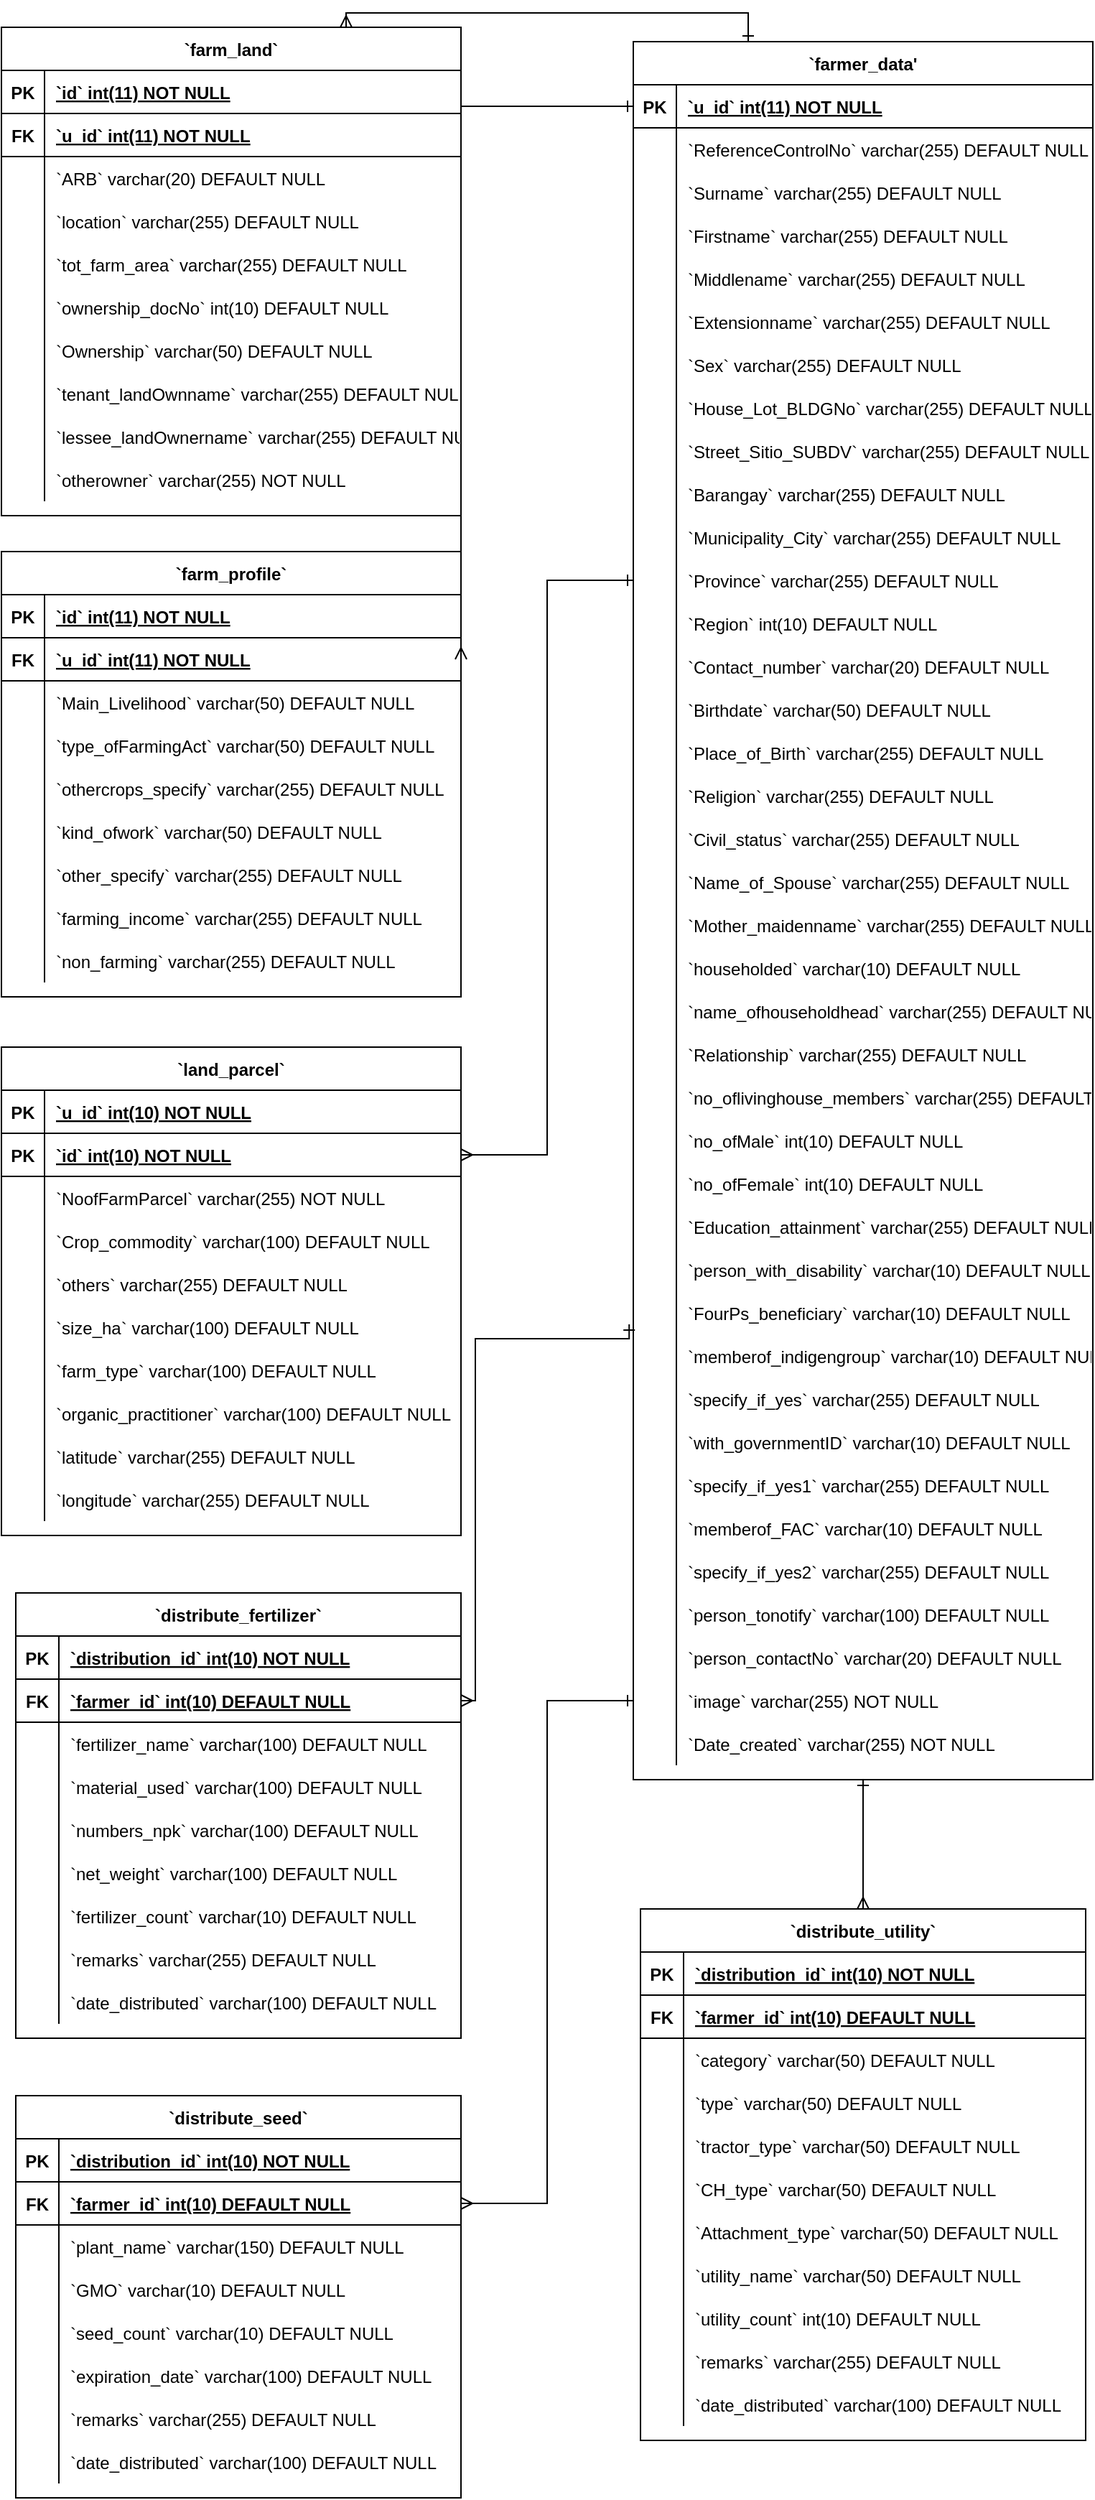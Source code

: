 <mxfile version="15.8.7" type="device"><diagram id="oiPAudijCLaQ_qHHecYV" name="Page-1"><mxGraphModel dx="2586" dy="2206" grid="1" gridSize="10" guides="1" tooltips="1" connect="1" arrows="1" fold="1" page="1" pageScale="1" pageWidth="850" pageHeight="1100" math="0" shadow="0"><root><mxCell id="0"/><mxCell id="1" parent="0"/><mxCell id="Vp5K_gdJRrkqZqbcLYGq-1" value="`farmer_data'" style="shape=table;startSize=30;container=1;collapsible=1;childLayout=tableLayout;fixedRows=1;rowLines=0;fontStyle=1;align=center;resizeLast=1;" parent="1" vertex="1"><mxGeometry x="-350" y="-1060" width="320" height="1210" as="geometry"/></mxCell><mxCell id="Vp5K_gdJRrkqZqbcLYGq-2" value="" style="shape=partialRectangle;collapsible=0;dropTarget=0;pointerEvents=0;fillColor=none;points=[[0,0.5],[1,0.5]];portConstraint=eastwest;top=0;left=0;right=0;bottom=1;" parent="Vp5K_gdJRrkqZqbcLYGq-1" vertex="1"><mxGeometry y="30" width="320" height="30" as="geometry"/></mxCell><mxCell id="Vp5K_gdJRrkqZqbcLYGq-3" value="PK" style="shape=partialRectangle;overflow=hidden;connectable=0;fillColor=none;top=0;left=0;bottom=0;right=0;fontStyle=1;" parent="Vp5K_gdJRrkqZqbcLYGq-2" vertex="1"><mxGeometry width="30" height="30" as="geometry"><mxRectangle width="30" height="30" as="alternateBounds"/></mxGeometry></mxCell><mxCell id="Vp5K_gdJRrkqZqbcLYGq-4" value="`u_id` int(11) NOT NULL " style="shape=partialRectangle;overflow=hidden;connectable=0;fillColor=none;top=0;left=0;bottom=0;right=0;align=left;spacingLeft=6;fontStyle=5;" parent="Vp5K_gdJRrkqZqbcLYGq-2" vertex="1"><mxGeometry x="30" width="290" height="30" as="geometry"><mxRectangle width="290" height="30" as="alternateBounds"/></mxGeometry></mxCell><mxCell id="Vp5K_gdJRrkqZqbcLYGq-5" value="" style="shape=partialRectangle;collapsible=0;dropTarget=0;pointerEvents=0;fillColor=none;points=[[0,0.5],[1,0.5]];portConstraint=eastwest;top=0;left=0;right=0;bottom=0;" parent="Vp5K_gdJRrkqZqbcLYGq-1" vertex="1"><mxGeometry y="60" width="320" height="30" as="geometry"/></mxCell><mxCell id="Vp5K_gdJRrkqZqbcLYGq-6" value="" style="shape=partialRectangle;overflow=hidden;connectable=0;fillColor=none;top=0;left=0;bottom=0;right=0;" parent="Vp5K_gdJRrkqZqbcLYGq-5" vertex="1"><mxGeometry width="30" height="30" as="geometry"><mxRectangle width="30" height="30" as="alternateBounds"/></mxGeometry></mxCell><mxCell id="Vp5K_gdJRrkqZqbcLYGq-7" value="`ReferenceControlNo` varchar(255) DEFAULT NULL" style="shape=partialRectangle;overflow=hidden;connectable=0;fillColor=none;top=0;left=0;bottom=0;right=0;align=left;spacingLeft=6;" parent="Vp5K_gdJRrkqZqbcLYGq-5" vertex="1"><mxGeometry x="30" width="290" height="30" as="geometry"><mxRectangle width="290" height="30" as="alternateBounds"/></mxGeometry></mxCell><mxCell id="Vp5K_gdJRrkqZqbcLYGq-8" value="" style="shape=partialRectangle;collapsible=0;dropTarget=0;pointerEvents=0;fillColor=none;points=[[0,0.5],[1,0.5]];portConstraint=eastwest;top=0;left=0;right=0;bottom=0;" parent="Vp5K_gdJRrkqZqbcLYGq-1" vertex="1"><mxGeometry y="90" width="320" height="30" as="geometry"/></mxCell><mxCell id="Vp5K_gdJRrkqZqbcLYGq-9" value="" style="shape=partialRectangle;overflow=hidden;connectable=0;fillColor=none;top=0;left=0;bottom=0;right=0;" parent="Vp5K_gdJRrkqZqbcLYGq-8" vertex="1"><mxGeometry width="30" height="30" as="geometry"><mxRectangle width="30" height="30" as="alternateBounds"/></mxGeometry></mxCell><mxCell id="Vp5K_gdJRrkqZqbcLYGq-10" value="`Surname` varchar(255) DEFAULT NULL" style="shape=partialRectangle;overflow=hidden;connectable=0;fillColor=none;top=0;left=0;bottom=0;right=0;align=left;spacingLeft=6;" parent="Vp5K_gdJRrkqZqbcLYGq-8" vertex="1"><mxGeometry x="30" width="290" height="30" as="geometry"><mxRectangle width="290" height="30" as="alternateBounds"/></mxGeometry></mxCell><mxCell id="Vp5K_gdJRrkqZqbcLYGq-11" value="" style="shape=partialRectangle;collapsible=0;dropTarget=0;pointerEvents=0;fillColor=none;points=[[0,0.5],[1,0.5]];portConstraint=eastwest;top=0;left=0;right=0;bottom=0;" parent="Vp5K_gdJRrkqZqbcLYGq-1" vertex="1"><mxGeometry y="120" width="320" height="30" as="geometry"/></mxCell><mxCell id="Vp5K_gdJRrkqZqbcLYGq-12" value="" style="shape=partialRectangle;overflow=hidden;connectable=0;fillColor=none;top=0;left=0;bottom=0;right=0;" parent="Vp5K_gdJRrkqZqbcLYGq-11" vertex="1"><mxGeometry width="30" height="30" as="geometry"><mxRectangle width="30" height="30" as="alternateBounds"/></mxGeometry></mxCell><mxCell id="Vp5K_gdJRrkqZqbcLYGq-13" value="`Firstname` varchar(255) DEFAULT NULL" style="shape=partialRectangle;overflow=hidden;connectable=0;fillColor=none;top=0;left=0;bottom=0;right=0;align=left;spacingLeft=6;" parent="Vp5K_gdJRrkqZqbcLYGq-11" vertex="1"><mxGeometry x="30" width="290" height="30" as="geometry"><mxRectangle width="290" height="30" as="alternateBounds"/></mxGeometry></mxCell><mxCell id="Vp5K_gdJRrkqZqbcLYGq-14" value="" style="shape=partialRectangle;collapsible=0;dropTarget=0;pointerEvents=0;fillColor=none;points=[[0,0.5],[1,0.5]];portConstraint=eastwest;top=0;left=0;right=0;bottom=0;" parent="Vp5K_gdJRrkqZqbcLYGq-1" vertex="1"><mxGeometry y="150" width="320" height="30" as="geometry"/></mxCell><mxCell id="Vp5K_gdJRrkqZqbcLYGq-15" value="" style="shape=partialRectangle;overflow=hidden;connectable=0;fillColor=none;top=0;left=0;bottom=0;right=0;" parent="Vp5K_gdJRrkqZqbcLYGq-14" vertex="1"><mxGeometry width="30" height="30" as="geometry"><mxRectangle width="30" height="30" as="alternateBounds"/></mxGeometry></mxCell><mxCell id="Vp5K_gdJRrkqZqbcLYGq-16" value="`Middlename` varchar(255) DEFAULT NULL" style="shape=partialRectangle;overflow=hidden;connectable=0;fillColor=none;top=0;left=0;bottom=0;right=0;align=left;spacingLeft=6;" parent="Vp5K_gdJRrkqZqbcLYGq-14" vertex="1"><mxGeometry x="30" width="290" height="30" as="geometry"><mxRectangle width="290" height="30" as="alternateBounds"/></mxGeometry></mxCell><mxCell id="Vp5K_gdJRrkqZqbcLYGq-17" value="" style="shape=partialRectangle;collapsible=0;dropTarget=0;pointerEvents=0;fillColor=none;points=[[0,0.5],[1,0.5]];portConstraint=eastwest;top=0;left=0;right=0;bottom=0;" parent="Vp5K_gdJRrkqZqbcLYGq-1" vertex="1"><mxGeometry y="180" width="320" height="30" as="geometry"/></mxCell><mxCell id="Vp5K_gdJRrkqZqbcLYGq-18" value="" style="shape=partialRectangle;overflow=hidden;connectable=0;fillColor=none;top=0;left=0;bottom=0;right=0;" parent="Vp5K_gdJRrkqZqbcLYGq-17" vertex="1"><mxGeometry width="30" height="30" as="geometry"><mxRectangle width="30" height="30" as="alternateBounds"/></mxGeometry></mxCell><mxCell id="Vp5K_gdJRrkqZqbcLYGq-19" value="`Extensionname` varchar(255) DEFAULT NULL" style="shape=partialRectangle;overflow=hidden;connectable=0;fillColor=none;top=0;left=0;bottom=0;right=0;align=left;spacingLeft=6;" parent="Vp5K_gdJRrkqZqbcLYGq-17" vertex="1"><mxGeometry x="30" width="290" height="30" as="geometry"><mxRectangle width="290" height="30" as="alternateBounds"/></mxGeometry></mxCell><mxCell id="Vp5K_gdJRrkqZqbcLYGq-20" value="" style="shape=partialRectangle;collapsible=0;dropTarget=0;pointerEvents=0;fillColor=none;points=[[0,0.5],[1,0.5]];portConstraint=eastwest;top=0;left=0;right=0;bottom=0;" parent="Vp5K_gdJRrkqZqbcLYGq-1" vertex="1"><mxGeometry y="210" width="320" height="30" as="geometry"/></mxCell><mxCell id="Vp5K_gdJRrkqZqbcLYGq-21" value="" style="shape=partialRectangle;overflow=hidden;connectable=0;fillColor=none;top=0;left=0;bottom=0;right=0;" parent="Vp5K_gdJRrkqZqbcLYGq-20" vertex="1"><mxGeometry width="30" height="30" as="geometry"><mxRectangle width="30" height="30" as="alternateBounds"/></mxGeometry></mxCell><mxCell id="Vp5K_gdJRrkqZqbcLYGq-22" value="`Sex` varchar(255) DEFAULT NULL" style="shape=partialRectangle;overflow=hidden;connectable=0;fillColor=none;top=0;left=0;bottom=0;right=0;align=left;spacingLeft=6;" parent="Vp5K_gdJRrkqZqbcLYGq-20" vertex="1"><mxGeometry x="30" width="290" height="30" as="geometry"><mxRectangle width="290" height="30" as="alternateBounds"/></mxGeometry></mxCell><mxCell id="Vp5K_gdJRrkqZqbcLYGq-23" value="" style="shape=partialRectangle;collapsible=0;dropTarget=0;pointerEvents=0;fillColor=none;points=[[0,0.5],[1,0.5]];portConstraint=eastwest;top=0;left=0;right=0;bottom=0;" parent="Vp5K_gdJRrkqZqbcLYGq-1" vertex="1"><mxGeometry y="240" width="320" height="30" as="geometry"/></mxCell><mxCell id="Vp5K_gdJRrkqZqbcLYGq-24" value="" style="shape=partialRectangle;overflow=hidden;connectable=0;fillColor=none;top=0;left=0;bottom=0;right=0;" parent="Vp5K_gdJRrkqZqbcLYGq-23" vertex="1"><mxGeometry width="30" height="30" as="geometry"><mxRectangle width="30" height="30" as="alternateBounds"/></mxGeometry></mxCell><mxCell id="Vp5K_gdJRrkqZqbcLYGq-25" value="`House_Lot_BLDGNo` varchar(255) DEFAULT NULL" style="shape=partialRectangle;overflow=hidden;connectable=0;fillColor=none;top=0;left=0;bottom=0;right=0;align=left;spacingLeft=6;" parent="Vp5K_gdJRrkqZqbcLYGq-23" vertex="1"><mxGeometry x="30" width="290" height="30" as="geometry"><mxRectangle width="290" height="30" as="alternateBounds"/></mxGeometry></mxCell><mxCell id="Vp5K_gdJRrkqZqbcLYGq-26" value="" style="shape=partialRectangle;collapsible=0;dropTarget=0;pointerEvents=0;fillColor=none;points=[[0,0.5],[1,0.5]];portConstraint=eastwest;top=0;left=0;right=0;bottom=0;" parent="Vp5K_gdJRrkqZqbcLYGq-1" vertex="1"><mxGeometry y="270" width="320" height="30" as="geometry"/></mxCell><mxCell id="Vp5K_gdJRrkqZqbcLYGq-27" value="" style="shape=partialRectangle;overflow=hidden;connectable=0;fillColor=none;top=0;left=0;bottom=0;right=0;" parent="Vp5K_gdJRrkqZqbcLYGq-26" vertex="1"><mxGeometry width="30" height="30" as="geometry"><mxRectangle width="30" height="30" as="alternateBounds"/></mxGeometry></mxCell><mxCell id="Vp5K_gdJRrkqZqbcLYGq-28" value="`Street_Sitio_SUBDV` varchar(255) DEFAULT NULL" style="shape=partialRectangle;overflow=hidden;connectable=0;fillColor=none;top=0;left=0;bottom=0;right=0;align=left;spacingLeft=6;" parent="Vp5K_gdJRrkqZqbcLYGq-26" vertex="1"><mxGeometry x="30" width="290" height="30" as="geometry"><mxRectangle width="290" height="30" as="alternateBounds"/></mxGeometry></mxCell><mxCell id="Vp5K_gdJRrkqZqbcLYGq-29" value="" style="shape=partialRectangle;collapsible=0;dropTarget=0;pointerEvents=0;fillColor=none;points=[[0,0.5],[1,0.5]];portConstraint=eastwest;top=0;left=0;right=0;bottom=0;" parent="Vp5K_gdJRrkqZqbcLYGq-1" vertex="1"><mxGeometry y="300" width="320" height="30" as="geometry"/></mxCell><mxCell id="Vp5K_gdJRrkqZqbcLYGq-30" value="" style="shape=partialRectangle;overflow=hidden;connectable=0;fillColor=none;top=0;left=0;bottom=0;right=0;" parent="Vp5K_gdJRrkqZqbcLYGq-29" vertex="1"><mxGeometry width="30" height="30" as="geometry"><mxRectangle width="30" height="30" as="alternateBounds"/></mxGeometry></mxCell><mxCell id="Vp5K_gdJRrkqZqbcLYGq-31" value="`Barangay` varchar(255) DEFAULT NULL" style="shape=partialRectangle;overflow=hidden;connectable=0;fillColor=none;top=0;left=0;bottom=0;right=0;align=left;spacingLeft=6;" parent="Vp5K_gdJRrkqZqbcLYGq-29" vertex="1"><mxGeometry x="30" width="290" height="30" as="geometry"><mxRectangle width="290" height="30" as="alternateBounds"/></mxGeometry></mxCell><mxCell id="Vp5K_gdJRrkqZqbcLYGq-32" value="" style="shape=partialRectangle;collapsible=0;dropTarget=0;pointerEvents=0;fillColor=none;points=[[0,0.5],[1,0.5]];portConstraint=eastwest;top=0;left=0;right=0;bottom=0;" parent="Vp5K_gdJRrkqZqbcLYGq-1" vertex="1"><mxGeometry y="330" width="320" height="30" as="geometry"/></mxCell><mxCell id="Vp5K_gdJRrkqZqbcLYGq-33" value="" style="shape=partialRectangle;overflow=hidden;connectable=0;fillColor=none;top=0;left=0;bottom=0;right=0;" parent="Vp5K_gdJRrkqZqbcLYGq-32" vertex="1"><mxGeometry width="30" height="30" as="geometry"><mxRectangle width="30" height="30" as="alternateBounds"/></mxGeometry></mxCell><mxCell id="Vp5K_gdJRrkqZqbcLYGq-34" value="`Municipality_City` varchar(255) DEFAULT NULL" style="shape=partialRectangle;overflow=hidden;connectable=0;fillColor=none;top=0;left=0;bottom=0;right=0;align=left;spacingLeft=6;" parent="Vp5K_gdJRrkqZqbcLYGq-32" vertex="1"><mxGeometry x="30" width="290" height="30" as="geometry"><mxRectangle width="290" height="30" as="alternateBounds"/></mxGeometry></mxCell><mxCell id="Vp5K_gdJRrkqZqbcLYGq-35" value="" style="shape=partialRectangle;collapsible=0;dropTarget=0;pointerEvents=0;fillColor=none;points=[[0,0.5],[1,0.5]];portConstraint=eastwest;top=0;left=0;right=0;bottom=0;" parent="Vp5K_gdJRrkqZqbcLYGq-1" vertex="1"><mxGeometry y="360" width="320" height="30" as="geometry"/></mxCell><mxCell id="Vp5K_gdJRrkqZqbcLYGq-36" value="" style="shape=partialRectangle;overflow=hidden;connectable=0;fillColor=none;top=0;left=0;bottom=0;right=0;" parent="Vp5K_gdJRrkqZqbcLYGq-35" vertex="1"><mxGeometry width="30" height="30" as="geometry"><mxRectangle width="30" height="30" as="alternateBounds"/></mxGeometry></mxCell><mxCell id="Vp5K_gdJRrkqZqbcLYGq-37" value="`Province` varchar(255) DEFAULT NULL" style="shape=partialRectangle;overflow=hidden;connectable=0;fillColor=none;top=0;left=0;bottom=0;right=0;align=left;spacingLeft=6;" parent="Vp5K_gdJRrkqZqbcLYGq-35" vertex="1"><mxGeometry x="30" width="290" height="30" as="geometry"><mxRectangle width="290" height="30" as="alternateBounds"/></mxGeometry></mxCell><mxCell id="Vp5K_gdJRrkqZqbcLYGq-38" value="" style="shape=partialRectangle;collapsible=0;dropTarget=0;pointerEvents=0;fillColor=none;points=[[0,0.5],[1,0.5]];portConstraint=eastwest;top=0;left=0;right=0;bottom=0;" parent="Vp5K_gdJRrkqZqbcLYGq-1" vertex="1"><mxGeometry y="390" width="320" height="30" as="geometry"/></mxCell><mxCell id="Vp5K_gdJRrkqZqbcLYGq-39" value="" style="shape=partialRectangle;overflow=hidden;connectable=0;fillColor=none;top=0;left=0;bottom=0;right=0;" parent="Vp5K_gdJRrkqZqbcLYGq-38" vertex="1"><mxGeometry width="30" height="30" as="geometry"><mxRectangle width="30" height="30" as="alternateBounds"/></mxGeometry></mxCell><mxCell id="Vp5K_gdJRrkqZqbcLYGq-40" value="`Region` int(10) DEFAULT NULL" style="shape=partialRectangle;overflow=hidden;connectable=0;fillColor=none;top=0;left=0;bottom=0;right=0;align=left;spacingLeft=6;" parent="Vp5K_gdJRrkqZqbcLYGq-38" vertex="1"><mxGeometry x="30" width="290" height="30" as="geometry"><mxRectangle width="290" height="30" as="alternateBounds"/></mxGeometry></mxCell><mxCell id="Vp5K_gdJRrkqZqbcLYGq-41" value="" style="shape=partialRectangle;collapsible=0;dropTarget=0;pointerEvents=0;fillColor=none;points=[[0,0.5],[1,0.5]];portConstraint=eastwest;top=0;left=0;right=0;bottom=0;" parent="Vp5K_gdJRrkqZqbcLYGq-1" vertex="1"><mxGeometry y="420" width="320" height="30" as="geometry"/></mxCell><mxCell id="Vp5K_gdJRrkqZqbcLYGq-42" value="" style="shape=partialRectangle;overflow=hidden;connectable=0;fillColor=none;top=0;left=0;bottom=0;right=0;" parent="Vp5K_gdJRrkqZqbcLYGq-41" vertex="1"><mxGeometry width="30" height="30" as="geometry"><mxRectangle width="30" height="30" as="alternateBounds"/></mxGeometry></mxCell><mxCell id="Vp5K_gdJRrkqZqbcLYGq-43" value="`Contact_number` varchar(20) DEFAULT NULL" style="shape=partialRectangle;overflow=hidden;connectable=0;fillColor=none;top=0;left=0;bottom=0;right=0;align=left;spacingLeft=6;" parent="Vp5K_gdJRrkqZqbcLYGq-41" vertex="1"><mxGeometry x="30" width="290" height="30" as="geometry"><mxRectangle width="290" height="30" as="alternateBounds"/></mxGeometry></mxCell><mxCell id="Vp5K_gdJRrkqZqbcLYGq-44" value="" style="shape=partialRectangle;collapsible=0;dropTarget=0;pointerEvents=0;fillColor=none;points=[[0,0.5],[1,0.5]];portConstraint=eastwest;top=0;left=0;right=0;bottom=0;" parent="Vp5K_gdJRrkqZqbcLYGq-1" vertex="1"><mxGeometry y="450" width="320" height="30" as="geometry"/></mxCell><mxCell id="Vp5K_gdJRrkqZqbcLYGq-45" value="" style="shape=partialRectangle;overflow=hidden;connectable=0;fillColor=none;top=0;left=0;bottom=0;right=0;" parent="Vp5K_gdJRrkqZqbcLYGq-44" vertex="1"><mxGeometry width="30" height="30" as="geometry"><mxRectangle width="30" height="30" as="alternateBounds"/></mxGeometry></mxCell><mxCell id="Vp5K_gdJRrkqZqbcLYGq-46" value="`Birthdate` varchar(50) DEFAULT NULL" style="shape=partialRectangle;overflow=hidden;connectable=0;fillColor=none;top=0;left=0;bottom=0;right=0;align=left;spacingLeft=6;" parent="Vp5K_gdJRrkqZqbcLYGq-44" vertex="1"><mxGeometry x="30" width="290" height="30" as="geometry"><mxRectangle width="290" height="30" as="alternateBounds"/></mxGeometry></mxCell><mxCell id="Vp5K_gdJRrkqZqbcLYGq-47" value="" style="shape=partialRectangle;collapsible=0;dropTarget=0;pointerEvents=0;fillColor=none;points=[[0,0.5],[1,0.5]];portConstraint=eastwest;top=0;left=0;right=0;bottom=0;" parent="Vp5K_gdJRrkqZqbcLYGq-1" vertex="1"><mxGeometry y="480" width="320" height="30" as="geometry"/></mxCell><mxCell id="Vp5K_gdJRrkqZqbcLYGq-48" value="" style="shape=partialRectangle;overflow=hidden;connectable=0;fillColor=none;top=0;left=0;bottom=0;right=0;" parent="Vp5K_gdJRrkqZqbcLYGq-47" vertex="1"><mxGeometry width="30" height="30" as="geometry"><mxRectangle width="30" height="30" as="alternateBounds"/></mxGeometry></mxCell><mxCell id="Vp5K_gdJRrkqZqbcLYGq-49" value="`Place_of_Birth` varchar(255) DEFAULT NULL" style="shape=partialRectangle;overflow=hidden;connectable=0;fillColor=none;top=0;left=0;bottom=0;right=0;align=left;spacingLeft=6;" parent="Vp5K_gdJRrkqZqbcLYGq-47" vertex="1"><mxGeometry x="30" width="290" height="30" as="geometry"><mxRectangle width="290" height="30" as="alternateBounds"/></mxGeometry></mxCell><mxCell id="Vp5K_gdJRrkqZqbcLYGq-50" value="" style="shape=partialRectangle;collapsible=0;dropTarget=0;pointerEvents=0;fillColor=none;points=[[0,0.5],[1,0.5]];portConstraint=eastwest;top=0;left=0;right=0;bottom=0;" parent="Vp5K_gdJRrkqZqbcLYGq-1" vertex="1"><mxGeometry y="510" width="320" height="30" as="geometry"/></mxCell><mxCell id="Vp5K_gdJRrkqZqbcLYGq-51" value="" style="shape=partialRectangle;overflow=hidden;connectable=0;fillColor=none;top=0;left=0;bottom=0;right=0;" parent="Vp5K_gdJRrkqZqbcLYGq-50" vertex="1"><mxGeometry width="30" height="30" as="geometry"><mxRectangle width="30" height="30" as="alternateBounds"/></mxGeometry></mxCell><mxCell id="Vp5K_gdJRrkqZqbcLYGq-52" value="`Religion` varchar(255) DEFAULT NULL" style="shape=partialRectangle;overflow=hidden;connectable=0;fillColor=none;top=0;left=0;bottom=0;right=0;align=left;spacingLeft=6;" parent="Vp5K_gdJRrkqZqbcLYGq-50" vertex="1"><mxGeometry x="30" width="290" height="30" as="geometry"><mxRectangle width="290" height="30" as="alternateBounds"/></mxGeometry></mxCell><mxCell id="Vp5K_gdJRrkqZqbcLYGq-53" value="" style="shape=partialRectangle;collapsible=0;dropTarget=0;pointerEvents=0;fillColor=none;points=[[0,0.5],[1,0.5]];portConstraint=eastwest;top=0;left=0;right=0;bottom=0;" parent="Vp5K_gdJRrkqZqbcLYGq-1" vertex="1"><mxGeometry y="540" width="320" height="30" as="geometry"/></mxCell><mxCell id="Vp5K_gdJRrkqZqbcLYGq-54" value="" style="shape=partialRectangle;overflow=hidden;connectable=0;fillColor=none;top=0;left=0;bottom=0;right=0;" parent="Vp5K_gdJRrkqZqbcLYGq-53" vertex="1"><mxGeometry width="30" height="30" as="geometry"><mxRectangle width="30" height="30" as="alternateBounds"/></mxGeometry></mxCell><mxCell id="Vp5K_gdJRrkqZqbcLYGq-55" value="`Civil_status` varchar(255) DEFAULT NULL" style="shape=partialRectangle;overflow=hidden;connectable=0;fillColor=none;top=0;left=0;bottom=0;right=0;align=left;spacingLeft=6;" parent="Vp5K_gdJRrkqZqbcLYGq-53" vertex="1"><mxGeometry x="30" width="290" height="30" as="geometry"><mxRectangle width="290" height="30" as="alternateBounds"/></mxGeometry></mxCell><mxCell id="Vp5K_gdJRrkqZqbcLYGq-56" value="" style="shape=partialRectangle;collapsible=0;dropTarget=0;pointerEvents=0;fillColor=none;points=[[0,0.5],[1,0.5]];portConstraint=eastwest;top=0;left=0;right=0;bottom=0;" parent="Vp5K_gdJRrkqZqbcLYGq-1" vertex="1"><mxGeometry y="570" width="320" height="30" as="geometry"/></mxCell><mxCell id="Vp5K_gdJRrkqZqbcLYGq-57" value="" style="shape=partialRectangle;overflow=hidden;connectable=0;fillColor=none;top=0;left=0;bottom=0;right=0;" parent="Vp5K_gdJRrkqZqbcLYGq-56" vertex="1"><mxGeometry width="30" height="30" as="geometry"><mxRectangle width="30" height="30" as="alternateBounds"/></mxGeometry></mxCell><mxCell id="Vp5K_gdJRrkqZqbcLYGq-58" value="`Name_of_Spouse` varchar(255) DEFAULT NULL" style="shape=partialRectangle;overflow=hidden;connectable=0;fillColor=none;top=0;left=0;bottom=0;right=0;align=left;spacingLeft=6;" parent="Vp5K_gdJRrkqZqbcLYGq-56" vertex="1"><mxGeometry x="30" width="290" height="30" as="geometry"><mxRectangle width="290" height="30" as="alternateBounds"/></mxGeometry></mxCell><mxCell id="Vp5K_gdJRrkqZqbcLYGq-59" value="" style="shape=partialRectangle;collapsible=0;dropTarget=0;pointerEvents=0;fillColor=none;points=[[0,0.5],[1,0.5]];portConstraint=eastwest;top=0;left=0;right=0;bottom=0;" parent="Vp5K_gdJRrkqZqbcLYGq-1" vertex="1"><mxGeometry y="600" width="320" height="30" as="geometry"/></mxCell><mxCell id="Vp5K_gdJRrkqZqbcLYGq-60" value="" style="shape=partialRectangle;overflow=hidden;connectable=0;fillColor=none;top=0;left=0;bottom=0;right=0;" parent="Vp5K_gdJRrkqZqbcLYGq-59" vertex="1"><mxGeometry width="30" height="30" as="geometry"><mxRectangle width="30" height="30" as="alternateBounds"/></mxGeometry></mxCell><mxCell id="Vp5K_gdJRrkqZqbcLYGq-61" value="`Mother_maidenname` varchar(255) DEFAULT NULL" style="shape=partialRectangle;overflow=hidden;connectable=0;fillColor=none;top=0;left=0;bottom=0;right=0;align=left;spacingLeft=6;" parent="Vp5K_gdJRrkqZqbcLYGq-59" vertex="1"><mxGeometry x="30" width="290" height="30" as="geometry"><mxRectangle width="290" height="30" as="alternateBounds"/></mxGeometry></mxCell><mxCell id="Vp5K_gdJRrkqZqbcLYGq-62" value="" style="shape=partialRectangle;collapsible=0;dropTarget=0;pointerEvents=0;fillColor=none;points=[[0,0.5],[1,0.5]];portConstraint=eastwest;top=0;left=0;right=0;bottom=0;" parent="Vp5K_gdJRrkqZqbcLYGq-1" vertex="1"><mxGeometry y="630" width="320" height="30" as="geometry"/></mxCell><mxCell id="Vp5K_gdJRrkqZqbcLYGq-63" value="" style="shape=partialRectangle;overflow=hidden;connectable=0;fillColor=none;top=0;left=0;bottom=0;right=0;" parent="Vp5K_gdJRrkqZqbcLYGq-62" vertex="1"><mxGeometry width="30" height="30" as="geometry"><mxRectangle width="30" height="30" as="alternateBounds"/></mxGeometry></mxCell><mxCell id="Vp5K_gdJRrkqZqbcLYGq-64" value="`householded` varchar(10) DEFAULT NULL" style="shape=partialRectangle;overflow=hidden;connectable=0;fillColor=none;top=0;left=0;bottom=0;right=0;align=left;spacingLeft=6;" parent="Vp5K_gdJRrkqZqbcLYGq-62" vertex="1"><mxGeometry x="30" width="290" height="30" as="geometry"><mxRectangle width="290" height="30" as="alternateBounds"/></mxGeometry></mxCell><mxCell id="Vp5K_gdJRrkqZqbcLYGq-65" value="" style="shape=partialRectangle;collapsible=0;dropTarget=0;pointerEvents=0;fillColor=none;points=[[0,0.5],[1,0.5]];portConstraint=eastwest;top=0;left=0;right=0;bottom=0;" parent="Vp5K_gdJRrkqZqbcLYGq-1" vertex="1"><mxGeometry y="660" width="320" height="30" as="geometry"/></mxCell><mxCell id="Vp5K_gdJRrkqZqbcLYGq-66" value="" style="shape=partialRectangle;overflow=hidden;connectable=0;fillColor=none;top=0;left=0;bottom=0;right=0;" parent="Vp5K_gdJRrkqZqbcLYGq-65" vertex="1"><mxGeometry width="30" height="30" as="geometry"><mxRectangle width="30" height="30" as="alternateBounds"/></mxGeometry></mxCell><mxCell id="Vp5K_gdJRrkqZqbcLYGq-67" value="`name_ofhouseholdhead` varchar(255) DEFAULT NULL" style="shape=partialRectangle;overflow=hidden;connectable=0;fillColor=none;top=0;left=0;bottom=0;right=0;align=left;spacingLeft=6;" parent="Vp5K_gdJRrkqZqbcLYGq-65" vertex="1"><mxGeometry x="30" width="290" height="30" as="geometry"><mxRectangle width="290" height="30" as="alternateBounds"/></mxGeometry></mxCell><mxCell id="Vp5K_gdJRrkqZqbcLYGq-68" value="" style="shape=partialRectangle;collapsible=0;dropTarget=0;pointerEvents=0;fillColor=none;points=[[0,0.5],[1,0.5]];portConstraint=eastwest;top=0;left=0;right=0;bottom=0;" parent="Vp5K_gdJRrkqZqbcLYGq-1" vertex="1"><mxGeometry y="690" width="320" height="30" as="geometry"/></mxCell><mxCell id="Vp5K_gdJRrkqZqbcLYGq-69" value="" style="shape=partialRectangle;overflow=hidden;connectable=0;fillColor=none;top=0;left=0;bottom=0;right=0;" parent="Vp5K_gdJRrkqZqbcLYGq-68" vertex="1"><mxGeometry width="30" height="30" as="geometry"><mxRectangle width="30" height="30" as="alternateBounds"/></mxGeometry></mxCell><mxCell id="Vp5K_gdJRrkqZqbcLYGq-70" value="`Relationship` varchar(255) DEFAULT NULL" style="shape=partialRectangle;overflow=hidden;connectable=0;fillColor=none;top=0;left=0;bottom=0;right=0;align=left;spacingLeft=6;" parent="Vp5K_gdJRrkqZqbcLYGq-68" vertex="1"><mxGeometry x="30" width="290" height="30" as="geometry"><mxRectangle width="290" height="30" as="alternateBounds"/></mxGeometry></mxCell><mxCell id="Vp5K_gdJRrkqZqbcLYGq-71" value="" style="shape=partialRectangle;collapsible=0;dropTarget=0;pointerEvents=0;fillColor=none;points=[[0,0.5],[1,0.5]];portConstraint=eastwest;top=0;left=0;right=0;bottom=0;" parent="Vp5K_gdJRrkqZqbcLYGq-1" vertex="1"><mxGeometry y="720" width="320" height="30" as="geometry"/></mxCell><mxCell id="Vp5K_gdJRrkqZqbcLYGq-72" value="" style="shape=partialRectangle;overflow=hidden;connectable=0;fillColor=none;top=0;left=0;bottom=0;right=0;" parent="Vp5K_gdJRrkqZqbcLYGq-71" vertex="1"><mxGeometry width="30" height="30" as="geometry"><mxRectangle width="30" height="30" as="alternateBounds"/></mxGeometry></mxCell><mxCell id="Vp5K_gdJRrkqZqbcLYGq-73" value="`no_oflivinghouse_members` varchar(255) DEFAULT NULL" style="shape=partialRectangle;overflow=hidden;connectable=0;fillColor=none;top=0;left=0;bottom=0;right=0;align=left;spacingLeft=6;" parent="Vp5K_gdJRrkqZqbcLYGq-71" vertex="1"><mxGeometry x="30" width="290" height="30" as="geometry"><mxRectangle width="290" height="30" as="alternateBounds"/></mxGeometry></mxCell><mxCell id="Vp5K_gdJRrkqZqbcLYGq-74" value="" style="shape=partialRectangle;collapsible=0;dropTarget=0;pointerEvents=0;fillColor=none;points=[[0,0.5],[1,0.5]];portConstraint=eastwest;top=0;left=0;right=0;bottom=0;" parent="Vp5K_gdJRrkqZqbcLYGq-1" vertex="1"><mxGeometry y="750" width="320" height="30" as="geometry"/></mxCell><mxCell id="Vp5K_gdJRrkqZqbcLYGq-75" value="" style="shape=partialRectangle;overflow=hidden;connectable=0;fillColor=none;top=0;left=0;bottom=0;right=0;" parent="Vp5K_gdJRrkqZqbcLYGq-74" vertex="1"><mxGeometry width="30" height="30" as="geometry"><mxRectangle width="30" height="30" as="alternateBounds"/></mxGeometry></mxCell><mxCell id="Vp5K_gdJRrkqZqbcLYGq-76" value="`no_ofMale` int(10) DEFAULT NULL" style="shape=partialRectangle;overflow=hidden;connectable=0;fillColor=none;top=0;left=0;bottom=0;right=0;align=left;spacingLeft=6;" parent="Vp5K_gdJRrkqZqbcLYGq-74" vertex="1"><mxGeometry x="30" width="290" height="30" as="geometry"><mxRectangle width="290" height="30" as="alternateBounds"/></mxGeometry></mxCell><mxCell id="Vp5K_gdJRrkqZqbcLYGq-77" value="" style="shape=partialRectangle;collapsible=0;dropTarget=0;pointerEvents=0;fillColor=none;points=[[0,0.5],[1,0.5]];portConstraint=eastwest;top=0;left=0;right=0;bottom=0;" parent="Vp5K_gdJRrkqZqbcLYGq-1" vertex="1"><mxGeometry y="780" width="320" height="30" as="geometry"/></mxCell><mxCell id="Vp5K_gdJRrkqZqbcLYGq-78" value="" style="shape=partialRectangle;overflow=hidden;connectable=0;fillColor=none;top=0;left=0;bottom=0;right=0;" parent="Vp5K_gdJRrkqZqbcLYGq-77" vertex="1"><mxGeometry width="30" height="30" as="geometry"><mxRectangle width="30" height="30" as="alternateBounds"/></mxGeometry></mxCell><mxCell id="Vp5K_gdJRrkqZqbcLYGq-79" value="`no_ofFemale` int(10) DEFAULT NULL" style="shape=partialRectangle;overflow=hidden;connectable=0;fillColor=none;top=0;left=0;bottom=0;right=0;align=left;spacingLeft=6;" parent="Vp5K_gdJRrkqZqbcLYGq-77" vertex="1"><mxGeometry x="30" width="290" height="30" as="geometry"><mxRectangle width="290" height="30" as="alternateBounds"/></mxGeometry></mxCell><mxCell id="Vp5K_gdJRrkqZqbcLYGq-80" value="" style="shape=partialRectangle;collapsible=0;dropTarget=0;pointerEvents=0;fillColor=none;points=[[0,0.5],[1,0.5]];portConstraint=eastwest;top=0;left=0;right=0;bottom=0;" parent="Vp5K_gdJRrkqZqbcLYGq-1" vertex="1"><mxGeometry y="810" width="320" height="30" as="geometry"/></mxCell><mxCell id="Vp5K_gdJRrkqZqbcLYGq-81" value="" style="shape=partialRectangle;overflow=hidden;connectable=0;fillColor=none;top=0;left=0;bottom=0;right=0;" parent="Vp5K_gdJRrkqZqbcLYGq-80" vertex="1"><mxGeometry width="30" height="30" as="geometry"><mxRectangle width="30" height="30" as="alternateBounds"/></mxGeometry></mxCell><mxCell id="Vp5K_gdJRrkqZqbcLYGq-82" value="`Education_attainment` varchar(255) DEFAULT NULL" style="shape=partialRectangle;overflow=hidden;connectable=0;fillColor=none;top=0;left=0;bottom=0;right=0;align=left;spacingLeft=6;" parent="Vp5K_gdJRrkqZqbcLYGq-80" vertex="1"><mxGeometry x="30" width="290" height="30" as="geometry"><mxRectangle width="290" height="30" as="alternateBounds"/></mxGeometry></mxCell><mxCell id="Vp5K_gdJRrkqZqbcLYGq-83" value="" style="shape=partialRectangle;collapsible=0;dropTarget=0;pointerEvents=0;fillColor=none;points=[[0,0.5],[1,0.5]];portConstraint=eastwest;top=0;left=0;right=0;bottom=0;" parent="Vp5K_gdJRrkqZqbcLYGq-1" vertex="1"><mxGeometry y="840" width="320" height="30" as="geometry"/></mxCell><mxCell id="Vp5K_gdJRrkqZqbcLYGq-84" value="" style="shape=partialRectangle;overflow=hidden;connectable=0;fillColor=none;top=0;left=0;bottom=0;right=0;" parent="Vp5K_gdJRrkqZqbcLYGq-83" vertex="1"><mxGeometry width="30" height="30" as="geometry"><mxRectangle width="30" height="30" as="alternateBounds"/></mxGeometry></mxCell><mxCell id="Vp5K_gdJRrkqZqbcLYGq-85" value="`person_with_disability` varchar(10) DEFAULT NULL" style="shape=partialRectangle;overflow=hidden;connectable=0;fillColor=none;top=0;left=0;bottom=0;right=0;align=left;spacingLeft=6;" parent="Vp5K_gdJRrkqZqbcLYGq-83" vertex="1"><mxGeometry x="30" width="290" height="30" as="geometry"><mxRectangle width="290" height="30" as="alternateBounds"/></mxGeometry></mxCell><mxCell id="Vp5K_gdJRrkqZqbcLYGq-86" value="" style="shape=partialRectangle;collapsible=0;dropTarget=0;pointerEvents=0;fillColor=none;points=[[0,0.5],[1,0.5]];portConstraint=eastwest;top=0;left=0;right=0;bottom=0;" parent="Vp5K_gdJRrkqZqbcLYGq-1" vertex="1"><mxGeometry y="870" width="320" height="30" as="geometry"/></mxCell><mxCell id="Vp5K_gdJRrkqZqbcLYGq-87" value="" style="shape=partialRectangle;overflow=hidden;connectable=0;fillColor=none;top=0;left=0;bottom=0;right=0;" parent="Vp5K_gdJRrkqZqbcLYGq-86" vertex="1"><mxGeometry width="30" height="30" as="geometry"><mxRectangle width="30" height="30" as="alternateBounds"/></mxGeometry></mxCell><mxCell id="Vp5K_gdJRrkqZqbcLYGq-88" value="`FourPs_beneficiary` varchar(10) DEFAULT NULL" style="shape=partialRectangle;overflow=hidden;connectable=0;fillColor=none;top=0;left=0;bottom=0;right=0;align=left;spacingLeft=6;" parent="Vp5K_gdJRrkqZqbcLYGq-86" vertex="1"><mxGeometry x="30" width="290" height="30" as="geometry"><mxRectangle width="290" height="30" as="alternateBounds"/></mxGeometry></mxCell><mxCell id="Vp5K_gdJRrkqZqbcLYGq-89" value="" style="shape=partialRectangle;collapsible=0;dropTarget=0;pointerEvents=0;fillColor=none;points=[[0,0.5],[1,0.5]];portConstraint=eastwest;top=0;left=0;right=0;bottom=0;" parent="Vp5K_gdJRrkqZqbcLYGq-1" vertex="1"><mxGeometry y="900" width="320" height="30" as="geometry"/></mxCell><mxCell id="Vp5K_gdJRrkqZqbcLYGq-90" value="" style="shape=partialRectangle;overflow=hidden;connectable=0;fillColor=none;top=0;left=0;bottom=0;right=0;" parent="Vp5K_gdJRrkqZqbcLYGq-89" vertex="1"><mxGeometry width="30" height="30" as="geometry"><mxRectangle width="30" height="30" as="alternateBounds"/></mxGeometry></mxCell><mxCell id="Vp5K_gdJRrkqZqbcLYGq-91" value="`memberof_indigengroup` varchar(10) DEFAULT NULL" style="shape=partialRectangle;overflow=hidden;connectable=0;fillColor=none;top=0;left=0;bottom=0;right=0;align=left;spacingLeft=6;" parent="Vp5K_gdJRrkqZqbcLYGq-89" vertex="1"><mxGeometry x="30" width="290" height="30" as="geometry"><mxRectangle width="290" height="30" as="alternateBounds"/></mxGeometry></mxCell><mxCell id="Vp5K_gdJRrkqZqbcLYGq-92" value="" style="shape=partialRectangle;collapsible=0;dropTarget=0;pointerEvents=0;fillColor=none;points=[[0,0.5],[1,0.5]];portConstraint=eastwest;top=0;left=0;right=0;bottom=0;" parent="Vp5K_gdJRrkqZqbcLYGq-1" vertex="1"><mxGeometry y="930" width="320" height="30" as="geometry"/></mxCell><mxCell id="Vp5K_gdJRrkqZqbcLYGq-93" value="" style="shape=partialRectangle;overflow=hidden;connectable=0;fillColor=none;top=0;left=0;bottom=0;right=0;" parent="Vp5K_gdJRrkqZqbcLYGq-92" vertex="1"><mxGeometry width="30" height="30" as="geometry"><mxRectangle width="30" height="30" as="alternateBounds"/></mxGeometry></mxCell><mxCell id="Vp5K_gdJRrkqZqbcLYGq-94" value="`specify_if_yes` varchar(255) DEFAULT NULL" style="shape=partialRectangle;overflow=hidden;connectable=0;fillColor=none;top=0;left=0;bottom=0;right=0;align=left;spacingLeft=6;" parent="Vp5K_gdJRrkqZqbcLYGq-92" vertex="1"><mxGeometry x="30" width="290" height="30" as="geometry"><mxRectangle width="290" height="30" as="alternateBounds"/></mxGeometry></mxCell><mxCell id="Vp5K_gdJRrkqZqbcLYGq-95" value="" style="shape=partialRectangle;collapsible=0;dropTarget=0;pointerEvents=0;fillColor=none;points=[[0,0.5],[1,0.5]];portConstraint=eastwest;top=0;left=0;right=0;bottom=0;" parent="Vp5K_gdJRrkqZqbcLYGq-1" vertex="1"><mxGeometry y="960" width="320" height="30" as="geometry"/></mxCell><mxCell id="Vp5K_gdJRrkqZqbcLYGq-96" value="" style="shape=partialRectangle;overflow=hidden;connectable=0;fillColor=none;top=0;left=0;bottom=0;right=0;" parent="Vp5K_gdJRrkqZqbcLYGq-95" vertex="1"><mxGeometry width="30" height="30" as="geometry"><mxRectangle width="30" height="30" as="alternateBounds"/></mxGeometry></mxCell><mxCell id="Vp5K_gdJRrkqZqbcLYGq-97" value="`with_governmentID` varchar(10) DEFAULT NULL" style="shape=partialRectangle;overflow=hidden;connectable=0;fillColor=none;top=0;left=0;bottom=0;right=0;align=left;spacingLeft=6;" parent="Vp5K_gdJRrkqZqbcLYGq-95" vertex="1"><mxGeometry x="30" width="290" height="30" as="geometry"><mxRectangle width="290" height="30" as="alternateBounds"/></mxGeometry></mxCell><mxCell id="Vp5K_gdJRrkqZqbcLYGq-98" value="" style="shape=partialRectangle;collapsible=0;dropTarget=0;pointerEvents=0;fillColor=none;points=[[0,0.5],[1,0.5]];portConstraint=eastwest;top=0;left=0;right=0;bottom=0;" parent="Vp5K_gdJRrkqZqbcLYGq-1" vertex="1"><mxGeometry y="990" width="320" height="30" as="geometry"/></mxCell><mxCell id="Vp5K_gdJRrkqZqbcLYGq-99" value="" style="shape=partialRectangle;overflow=hidden;connectable=0;fillColor=none;top=0;left=0;bottom=0;right=0;" parent="Vp5K_gdJRrkqZqbcLYGq-98" vertex="1"><mxGeometry width="30" height="30" as="geometry"><mxRectangle width="30" height="30" as="alternateBounds"/></mxGeometry></mxCell><mxCell id="Vp5K_gdJRrkqZqbcLYGq-100" value="`specify_if_yes1` varchar(255) DEFAULT NULL" style="shape=partialRectangle;overflow=hidden;connectable=0;fillColor=none;top=0;left=0;bottom=0;right=0;align=left;spacingLeft=6;" parent="Vp5K_gdJRrkqZqbcLYGq-98" vertex="1"><mxGeometry x="30" width="290" height="30" as="geometry"><mxRectangle width="290" height="30" as="alternateBounds"/></mxGeometry></mxCell><mxCell id="Vp5K_gdJRrkqZqbcLYGq-101" value="" style="shape=partialRectangle;collapsible=0;dropTarget=0;pointerEvents=0;fillColor=none;points=[[0,0.5],[1,0.5]];portConstraint=eastwest;top=0;left=0;right=0;bottom=0;" parent="Vp5K_gdJRrkqZqbcLYGq-1" vertex="1"><mxGeometry y="1020" width="320" height="30" as="geometry"/></mxCell><mxCell id="Vp5K_gdJRrkqZqbcLYGq-102" value="" style="shape=partialRectangle;overflow=hidden;connectable=0;fillColor=none;top=0;left=0;bottom=0;right=0;" parent="Vp5K_gdJRrkqZqbcLYGq-101" vertex="1"><mxGeometry width="30" height="30" as="geometry"><mxRectangle width="30" height="30" as="alternateBounds"/></mxGeometry></mxCell><mxCell id="Vp5K_gdJRrkqZqbcLYGq-103" value="`memberof_FAC` varchar(10) DEFAULT NULL" style="shape=partialRectangle;overflow=hidden;connectable=0;fillColor=none;top=0;left=0;bottom=0;right=0;align=left;spacingLeft=6;" parent="Vp5K_gdJRrkqZqbcLYGq-101" vertex="1"><mxGeometry x="30" width="290" height="30" as="geometry"><mxRectangle width="290" height="30" as="alternateBounds"/></mxGeometry></mxCell><mxCell id="Vp5K_gdJRrkqZqbcLYGq-104" value="" style="shape=partialRectangle;collapsible=0;dropTarget=0;pointerEvents=0;fillColor=none;points=[[0,0.5],[1,0.5]];portConstraint=eastwest;top=0;left=0;right=0;bottom=0;" parent="Vp5K_gdJRrkqZqbcLYGq-1" vertex="1"><mxGeometry y="1050" width="320" height="30" as="geometry"/></mxCell><mxCell id="Vp5K_gdJRrkqZqbcLYGq-105" value="" style="shape=partialRectangle;overflow=hidden;connectable=0;fillColor=none;top=0;left=0;bottom=0;right=0;" parent="Vp5K_gdJRrkqZqbcLYGq-104" vertex="1"><mxGeometry width="30" height="30" as="geometry"><mxRectangle width="30" height="30" as="alternateBounds"/></mxGeometry></mxCell><mxCell id="Vp5K_gdJRrkqZqbcLYGq-106" value="`specify_if_yes2` varchar(255) DEFAULT NULL" style="shape=partialRectangle;overflow=hidden;connectable=0;fillColor=none;top=0;left=0;bottom=0;right=0;align=left;spacingLeft=6;" parent="Vp5K_gdJRrkqZqbcLYGq-104" vertex="1"><mxGeometry x="30" width="290" height="30" as="geometry"><mxRectangle width="290" height="30" as="alternateBounds"/></mxGeometry></mxCell><mxCell id="Vp5K_gdJRrkqZqbcLYGq-107" value="" style="shape=partialRectangle;collapsible=0;dropTarget=0;pointerEvents=0;fillColor=none;points=[[0,0.5],[1,0.5]];portConstraint=eastwest;top=0;left=0;right=0;bottom=0;" parent="Vp5K_gdJRrkqZqbcLYGq-1" vertex="1"><mxGeometry y="1080" width="320" height="30" as="geometry"/></mxCell><mxCell id="Vp5K_gdJRrkqZqbcLYGq-108" value="" style="shape=partialRectangle;overflow=hidden;connectable=0;fillColor=none;top=0;left=0;bottom=0;right=0;" parent="Vp5K_gdJRrkqZqbcLYGq-107" vertex="1"><mxGeometry width="30" height="30" as="geometry"><mxRectangle width="30" height="30" as="alternateBounds"/></mxGeometry></mxCell><mxCell id="Vp5K_gdJRrkqZqbcLYGq-109" value="`person_tonotify` varchar(100) DEFAULT NULL" style="shape=partialRectangle;overflow=hidden;connectable=0;fillColor=none;top=0;left=0;bottom=0;right=0;align=left;spacingLeft=6;" parent="Vp5K_gdJRrkqZqbcLYGq-107" vertex="1"><mxGeometry x="30" width="290" height="30" as="geometry"><mxRectangle width="290" height="30" as="alternateBounds"/></mxGeometry></mxCell><mxCell id="Vp5K_gdJRrkqZqbcLYGq-110" value="" style="shape=partialRectangle;collapsible=0;dropTarget=0;pointerEvents=0;fillColor=none;points=[[0,0.5],[1,0.5]];portConstraint=eastwest;top=0;left=0;right=0;bottom=0;" parent="Vp5K_gdJRrkqZqbcLYGq-1" vertex="1"><mxGeometry y="1110" width="320" height="30" as="geometry"/></mxCell><mxCell id="Vp5K_gdJRrkqZqbcLYGq-111" value="" style="shape=partialRectangle;overflow=hidden;connectable=0;fillColor=none;top=0;left=0;bottom=0;right=0;" parent="Vp5K_gdJRrkqZqbcLYGq-110" vertex="1"><mxGeometry width="30" height="30" as="geometry"><mxRectangle width="30" height="30" as="alternateBounds"/></mxGeometry></mxCell><mxCell id="Vp5K_gdJRrkqZqbcLYGq-112" value="`person_contactNo` varchar(20) DEFAULT NULL" style="shape=partialRectangle;overflow=hidden;connectable=0;fillColor=none;top=0;left=0;bottom=0;right=0;align=left;spacingLeft=6;" parent="Vp5K_gdJRrkqZqbcLYGq-110" vertex="1"><mxGeometry x="30" width="290" height="30" as="geometry"><mxRectangle width="290" height="30" as="alternateBounds"/></mxGeometry></mxCell><mxCell id="Vp5K_gdJRrkqZqbcLYGq-113" value="" style="shape=partialRectangle;collapsible=0;dropTarget=0;pointerEvents=0;fillColor=none;points=[[0,0.5],[1,0.5]];portConstraint=eastwest;top=0;left=0;right=0;bottom=0;" parent="Vp5K_gdJRrkqZqbcLYGq-1" vertex="1"><mxGeometry y="1140" width="320" height="30" as="geometry"/></mxCell><mxCell id="Vp5K_gdJRrkqZqbcLYGq-114" value="" style="shape=partialRectangle;overflow=hidden;connectable=0;fillColor=none;top=0;left=0;bottom=0;right=0;" parent="Vp5K_gdJRrkqZqbcLYGq-113" vertex="1"><mxGeometry width="30" height="30" as="geometry"><mxRectangle width="30" height="30" as="alternateBounds"/></mxGeometry></mxCell><mxCell id="Vp5K_gdJRrkqZqbcLYGq-115" value="`image` varchar(255) NOT NULL" style="shape=partialRectangle;overflow=hidden;connectable=0;fillColor=none;top=0;left=0;bottom=0;right=0;align=left;spacingLeft=6;" parent="Vp5K_gdJRrkqZqbcLYGq-113" vertex="1"><mxGeometry x="30" width="290" height="30" as="geometry"><mxRectangle width="290" height="30" as="alternateBounds"/></mxGeometry></mxCell><mxCell id="Vp5K_gdJRrkqZqbcLYGq-116" value="" style="shape=partialRectangle;collapsible=0;dropTarget=0;pointerEvents=0;fillColor=none;points=[[0,0.5],[1,0.5]];portConstraint=eastwest;top=0;left=0;right=0;bottom=0;" parent="Vp5K_gdJRrkqZqbcLYGq-1" vertex="1"><mxGeometry y="1170" width="320" height="30" as="geometry"/></mxCell><mxCell id="Vp5K_gdJRrkqZqbcLYGq-117" value="" style="shape=partialRectangle;overflow=hidden;connectable=0;fillColor=none;top=0;left=0;bottom=0;right=0;" parent="Vp5K_gdJRrkqZqbcLYGq-116" vertex="1"><mxGeometry width="30" height="30" as="geometry"><mxRectangle width="30" height="30" as="alternateBounds"/></mxGeometry></mxCell><mxCell id="Vp5K_gdJRrkqZqbcLYGq-118" value="`Date_created` varchar(255) NOT NULL" style="shape=partialRectangle;overflow=hidden;connectable=0;fillColor=none;top=0;left=0;bottom=0;right=0;align=left;spacingLeft=6;" parent="Vp5K_gdJRrkqZqbcLYGq-116" vertex="1"><mxGeometry x="30" width="290" height="30" as="geometry"><mxRectangle width="290" height="30" as="alternateBounds"/></mxGeometry></mxCell><mxCell id="Vp5K_gdJRrkqZqbcLYGq-119" value="`farm_land`" style="shape=table;startSize=30;container=1;collapsible=1;childLayout=tableLayout;fixedRows=1;rowLines=0;fontStyle=1;align=center;resizeLast=1;" parent="1" vertex="1"><mxGeometry x="-790" y="-1070" width="320" height="340" as="geometry"/></mxCell><mxCell id="Vp5K_gdJRrkqZqbcLYGq-123" value="" style="shape=partialRectangle;collapsible=0;dropTarget=0;pointerEvents=0;fillColor=none;points=[[0,0.5],[1,0.5]];portConstraint=eastwest;top=0;left=0;right=0;bottom=1;" parent="Vp5K_gdJRrkqZqbcLYGq-119" vertex="1"><mxGeometry y="30" width="320" height="30" as="geometry"/></mxCell><mxCell id="Vp5K_gdJRrkqZqbcLYGq-124" value="PK" style="shape=partialRectangle;overflow=hidden;connectable=0;fillColor=none;top=0;left=0;bottom=0;right=0;fontStyle=1;" parent="Vp5K_gdJRrkqZqbcLYGq-123" vertex="1"><mxGeometry width="30" height="30" as="geometry"><mxRectangle width="30" height="30" as="alternateBounds"/></mxGeometry></mxCell><mxCell id="Vp5K_gdJRrkqZqbcLYGq-125" value="`id` int(11) NOT NULL " style="shape=partialRectangle;overflow=hidden;connectable=0;fillColor=none;top=0;left=0;bottom=0;right=0;align=left;spacingLeft=6;fontStyle=5;" parent="Vp5K_gdJRrkqZqbcLYGq-123" vertex="1"><mxGeometry x="30" width="290" height="30" as="geometry"><mxRectangle width="290" height="30" as="alternateBounds"/></mxGeometry></mxCell><mxCell id="Vp5K_gdJRrkqZqbcLYGq-120" value="" style="shape=partialRectangle;collapsible=0;dropTarget=0;pointerEvents=0;fillColor=none;points=[[0,0.5],[1,0.5]];portConstraint=eastwest;top=0;left=0;right=0;bottom=1;" parent="Vp5K_gdJRrkqZqbcLYGq-119" vertex="1"><mxGeometry y="60" width="320" height="30" as="geometry"/></mxCell><mxCell id="Vp5K_gdJRrkqZqbcLYGq-121" value="FK" style="shape=partialRectangle;overflow=hidden;connectable=0;fillColor=none;top=0;left=0;bottom=0;right=0;fontStyle=1;" parent="Vp5K_gdJRrkqZqbcLYGq-120" vertex="1"><mxGeometry width="30" height="30" as="geometry"><mxRectangle width="30" height="30" as="alternateBounds"/></mxGeometry></mxCell><mxCell id="Vp5K_gdJRrkqZqbcLYGq-122" value="`u_id` int(11) NOT NULL" style="shape=partialRectangle;overflow=hidden;connectable=0;fillColor=none;top=0;left=0;bottom=0;right=0;align=left;spacingLeft=6;fontStyle=5;" parent="Vp5K_gdJRrkqZqbcLYGq-120" vertex="1"><mxGeometry x="30" width="290" height="30" as="geometry"><mxRectangle width="290" height="30" as="alternateBounds"/></mxGeometry></mxCell><mxCell id="Vp5K_gdJRrkqZqbcLYGq-126" value="" style="shape=partialRectangle;collapsible=0;dropTarget=0;pointerEvents=0;fillColor=none;points=[[0,0.5],[1,0.5]];portConstraint=eastwest;top=0;left=0;right=0;bottom=0;" parent="Vp5K_gdJRrkqZqbcLYGq-119" vertex="1"><mxGeometry y="90" width="320" height="30" as="geometry"/></mxCell><mxCell id="Vp5K_gdJRrkqZqbcLYGq-127" value="" style="shape=partialRectangle;overflow=hidden;connectable=0;fillColor=none;top=0;left=0;bottom=0;right=0;" parent="Vp5K_gdJRrkqZqbcLYGq-126" vertex="1"><mxGeometry width="30" height="30" as="geometry"><mxRectangle width="30" height="30" as="alternateBounds"/></mxGeometry></mxCell><mxCell id="Vp5K_gdJRrkqZqbcLYGq-128" value="`ARB` varchar(20) DEFAULT NULL" style="shape=partialRectangle;overflow=hidden;connectable=0;fillColor=none;top=0;left=0;bottom=0;right=0;align=left;spacingLeft=6;" parent="Vp5K_gdJRrkqZqbcLYGq-126" vertex="1"><mxGeometry x="30" width="290" height="30" as="geometry"><mxRectangle width="290" height="30" as="alternateBounds"/></mxGeometry></mxCell><mxCell id="Vp5K_gdJRrkqZqbcLYGq-129" value="" style="shape=partialRectangle;collapsible=0;dropTarget=0;pointerEvents=0;fillColor=none;points=[[0,0.5],[1,0.5]];portConstraint=eastwest;top=0;left=0;right=0;bottom=0;" parent="Vp5K_gdJRrkqZqbcLYGq-119" vertex="1"><mxGeometry y="120" width="320" height="30" as="geometry"/></mxCell><mxCell id="Vp5K_gdJRrkqZqbcLYGq-130" value="" style="shape=partialRectangle;overflow=hidden;connectable=0;fillColor=none;top=0;left=0;bottom=0;right=0;" parent="Vp5K_gdJRrkqZqbcLYGq-129" vertex="1"><mxGeometry width="30" height="30" as="geometry"><mxRectangle width="30" height="30" as="alternateBounds"/></mxGeometry></mxCell><mxCell id="Vp5K_gdJRrkqZqbcLYGq-131" value="`location` varchar(255) DEFAULT NULL" style="shape=partialRectangle;overflow=hidden;connectable=0;fillColor=none;top=0;left=0;bottom=0;right=0;align=left;spacingLeft=6;" parent="Vp5K_gdJRrkqZqbcLYGq-129" vertex="1"><mxGeometry x="30" width="290" height="30" as="geometry"><mxRectangle width="290" height="30" as="alternateBounds"/></mxGeometry></mxCell><mxCell id="Vp5K_gdJRrkqZqbcLYGq-132" value="" style="shape=partialRectangle;collapsible=0;dropTarget=0;pointerEvents=0;fillColor=none;points=[[0,0.5],[1,0.5]];portConstraint=eastwest;top=0;left=0;right=0;bottom=0;" parent="Vp5K_gdJRrkqZqbcLYGq-119" vertex="1"><mxGeometry y="150" width="320" height="30" as="geometry"/></mxCell><mxCell id="Vp5K_gdJRrkqZqbcLYGq-133" value="" style="shape=partialRectangle;overflow=hidden;connectable=0;fillColor=none;top=0;left=0;bottom=0;right=0;" parent="Vp5K_gdJRrkqZqbcLYGq-132" vertex="1"><mxGeometry width="30" height="30" as="geometry"><mxRectangle width="30" height="30" as="alternateBounds"/></mxGeometry></mxCell><mxCell id="Vp5K_gdJRrkqZqbcLYGq-134" value="`tot_farm_area` varchar(255) DEFAULT NULL" style="shape=partialRectangle;overflow=hidden;connectable=0;fillColor=none;top=0;left=0;bottom=0;right=0;align=left;spacingLeft=6;" parent="Vp5K_gdJRrkqZqbcLYGq-132" vertex="1"><mxGeometry x="30" width="290" height="30" as="geometry"><mxRectangle width="290" height="30" as="alternateBounds"/></mxGeometry></mxCell><mxCell id="Vp5K_gdJRrkqZqbcLYGq-135" value="" style="shape=partialRectangle;collapsible=0;dropTarget=0;pointerEvents=0;fillColor=none;points=[[0,0.5],[1,0.5]];portConstraint=eastwest;top=0;left=0;right=0;bottom=0;" parent="Vp5K_gdJRrkqZqbcLYGq-119" vertex="1"><mxGeometry y="180" width="320" height="30" as="geometry"/></mxCell><mxCell id="Vp5K_gdJRrkqZqbcLYGq-136" value="" style="shape=partialRectangle;overflow=hidden;connectable=0;fillColor=none;top=0;left=0;bottom=0;right=0;" parent="Vp5K_gdJRrkqZqbcLYGq-135" vertex="1"><mxGeometry width="30" height="30" as="geometry"><mxRectangle width="30" height="30" as="alternateBounds"/></mxGeometry></mxCell><mxCell id="Vp5K_gdJRrkqZqbcLYGq-137" value="`ownership_docNo` int(10) DEFAULT NULL" style="shape=partialRectangle;overflow=hidden;connectable=0;fillColor=none;top=0;left=0;bottom=0;right=0;align=left;spacingLeft=6;" parent="Vp5K_gdJRrkqZqbcLYGq-135" vertex="1"><mxGeometry x="30" width="290" height="30" as="geometry"><mxRectangle width="290" height="30" as="alternateBounds"/></mxGeometry></mxCell><mxCell id="Vp5K_gdJRrkqZqbcLYGq-138" value="" style="shape=partialRectangle;collapsible=0;dropTarget=0;pointerEvents=0;fillColor=none;points=[[0,0.5],[1,0.5]];portConstraint=eastwest;top=0;left=0;right=0;bottom=0;" parent="Vp5K_gdJRrkqZqbcLYGq-119" vertex="1"><mxGeometry y="210" width="320" height="30" as="geometry"/></mxCell><mxCell id="Vp5K_gdJRrkqZqbcLYGq-139" value="" style="shape=partialRectangle;overflow=hidden;connectable=0;fillColor=none;top=0;left=0;bottom=0;right=0;" parent="Vp5K_gdJRrkqZqbcLYGq-138" vertex="1"><mxGeometry width="30" height="30" as="geometry"><mxRectangle width="30" height="30" as="alternateBounds"/></mxGeometry></mxCell><mxCell id="Vp5K_gdJRrkqZqbcLYGq-140" value="`Ownership` varchar(50) DEFAULT NULL" style="shape=partialRectangle;overflow=hidden;connectable=0;fillColor=none;top=0;left=0;bottom=0;right=0;align=left;spacingLeft=6;" parent="Vp5K_gdJRrkqZqbcLYGq-138" vertex="1"><mxGeometry x="30" width="290" height="30" as="geometry"><mxRectangle width="290" height="30" as="alternateBounds"/></mxGeometry></mxCell><mxCell id="Vp5K_gdJRrkqZqbcLYGq-141" value="" style="shape=partialRectangle;collapsible=0;dropTarget=0;pointerEvents=0;fillColor=none;points=[[0,0.5],[1,0.5]];portConstraint=eastwest;top=0;left=0;right=0;bottom=0;" parent="Vp5K_gdJRrkqZqbcLYGq-119" vertex="1"><mxGeometry y="240" width="320" height="30" as="geometry"/></mxCell><mxCell id="Vp5K_gdJRrkqZqbcLYGq-142" value="" style="shape=partialRectangle;overflow=hidden;connectable=0;fillColor=none;top=0;left=0;bottom=0;right=0;" parent="Vp5K_gdJRrkqZqbcLYGq-141" vertex="1"><mxGeometry width="30" height="30" as="geometry"><mxRectangle width="30" height="30" as="alternateBounds"/></mxGeometry></mxCell><mxCell id="Vp5K_gdJRrkqZqbcLYGq-143" value="`tenant_landOwnname` varchar(255) DEFAULT NULL" style="shape=partialRectangle;overflow=hidden;connectable=0;fillColor=none;top=0;left=0;bottom=0;right=0;align=left;spacingLeft=6;" parent="Vp5K_gdJRrkqZqbcLYGq-141" vertex="1"><mxGeometry x="30" width="290" height="30" as="geometry"><mxRectangle width="290" height="30" as="alternateBounds"/></mxGeometry></mxCell><mxCell id="Vp5K_gdJRrkqZqbcLYGq-144" value="" style="shape=partialRectangle;collapsible=0;dropTarget=0;pointerEvents=0;fillColor=none;points=[[0,0.5],[1,0.5]];portConstraint=eastwest;top=0;left=0;right=0;bottom=0;" parent="Vp5K_gdJRrkqZqbcLYGq-119" vertex="1"><mxGeometry y="270" width="320" height="30" as="geometry"/></mxCell><mxCell id="Vp5K_gdJRrkqZqbcLYGq-145" value="" style="shape=partialRectangle;overflow=hidden;connectable=0;fillColor=none;top=0;left=0;bottom=0;right=0;" parent="Vp5K_gdJRrkqZqbcLYGq-144" vertex="1"><mxGeometry width="30" height="30" as="geometry"><mxRectangle width="30" height="30" as="alternateBounds"/></mxGeometry></mxCell><mxCell id="Vp5K_gdJRrkqZqbcLYGq-146" value="`lessee_landOwnername` varchar(255) DEFAULT NULL" style="shape=partialRectangle;overflow=hidden;connectable=0;fillColor=none;top=0;left=0;bottom=0;right=0;align=left;spacingLeft=6;" parent="Vp5K_gdJRrkqZqbcLYGq-144" vertex="1"><mxGeometry x="30" width="290" height="30" as="geometry"><mxRectangle width="290" height="30" as="alternateBounds"/></mxGeometry></mxCell><mxCell id="Vp5K_gdJRrkqZqbcLYGq-147" value="" style="shape=partialRectangle;collapsible=0;dropTarget=0;pointerEvents=0;fillColor=none;points=[[0,0.5],[1,0.5]];portConstraint=eastwest;top=0;left=0;right=0;bottom=0;" parent="Vp5K_gdJRrkqZqbcLYGq-119" vertex="1"><mxGeometry y="300" width="320" height="30" as="geometry"/></mxCell><mxCell id="Vp5K_gdJRrkqZqbcLYGq-148" value="" style="shape=partialRectangle;overflow=hidden;connectable=0;fillColor=none;top=0;left=0;bottom=0;right=0;" parent="Vp5K_gdJRrkqZqbcLYGq-147" vertex="1"><mxGeometry width="30" height="30" as="geometry"><mxRectangle width="30" height="30" as="alternateBounds"/></mxGeometry></mxCell><mxCell id="Vp5K_gdJRrkqZqbcLYGq-149" value="`otherowner` varchar(255) NOT NULL" style="shape=partialRectangle;overflow=hidden;connectable=0;fillColor=none;top=0;left=0;bottom=0;right=0;align=left;spacingLeft=6;" parent="Vp5K_gdJRrkqZqbcLYGq-147" vertex="1"><mxGeometry x="30" width="290" height="30" as="geometry"><mxRectangle width="290" height="30" as="alternateBounds"/></mxGeometry></mxCell><mxCell id="Vp5K_gdJRrkqZqbcLYGq-150" value="`farm_profile`" style="shape=table;startSize=30;container=1;collapsible=1;childLayout=tableLayout;fixedRows=1;rowLines=0;fontStyle=1;align=center;resizeLast=1;" parent="1" vertex="1"><mxGeometry x="-790" y="-705" width="320" height="310" as="geometry"/></mxCell><mxCell id="Vp5K_gdJRrkqZqbcLYGq-154" value="" style="shape=partialRectangle;collapsible=0;dropTarget=0;pointerEvents=0;fillColor=none;points=[[0,0.5],[1,0.5]];portConstraint=eastwest;top=0;left=0;right=0;bottom=1;" parent="Vp5K_gdJRrkqZqbcLYGq-150" vertex="1"><mxGeometry y="30" width="320" height="30" as="geometry"/></mxCell><mxCell id="Vp5K_gdJRrkqZqbcLYGq-155" value="PK" style="shape=partialRectangle;overflow=hidden;connectable=0;fillColor=none;top=0;left=0;bottom=0;right=0;fontStyle=1;" parent="Vp5K_gdJRrkqZqbcLYGq-154" vertex="1"><mxGeometry width="30" height="30" as="geometry"><mxRectangle width="30" height="30" as="alternateBounds"/></mxGeometry></mxCell><mxCell id="Vp5K_gdJRrkqZqbcLYGq-156" value="`id` int(11) NOT NULL " style="shape=partialRectangle;overflow=hidden;connectable=0;fillColor=none;top=0;left=0;bottom=0;right=0;align=left;spacingLeft=6;fontStyle=5;" parent="Vp5K_gdJRrkqZqbcLYGq-154" vertex="1"><mxGeometry x="30" width="290" height="30" as="geometry"><mxRectangle width="290" height="30" as="alternateBounds"/></mxGeometry></mxCell><mxCell id="Vp5K_gdJRrkqZqbcLYGq-151" value="" style="shape=partialRectangle;collapsible=0;dropTarget=0;pointerEvents=0;fillColor=none;points=[[0,0.5],[1,0.5]];portConstraint=eastwest;top=0;left=0;right=0;bottom=1;" parent="Vp5K_gdJRrkqZqbcLYGq-150" vertex="1"><mxGeometry y="60" width="320" height="30" as="geometry"/></mxCell><mxCell id="Vp5K_gdJRrkqZqbcLYGq-152" value="FK" style="shape=partialRectangle;overflow=hidden;connectable=0;fillColor=none;top=0;left=0;bottom=0;right=0;fontStyle=1;" parent="Vp5K_gdJRrkqZqbcLYGq-151" vertex="1"><mxGeometry width="30" height="30" as="geometry"><mxRectangle width="30" height="30" as="alternateBounds"/></mxGeometry></mxCell><mxCell id="Vp5K_gdJRrkqZqbcLYGq-153" value="`u_id` int(11) NOT NULL" style="shape=partialRectangle;overflow=hidden;connectable=0;fillColor=none;top=0;left=0;bottom=0;right=0;align=left;spacingLeft=6;fontStyle=5;" parent="Vp5K_gdJRrkqZqbcLYGq-151" vertex="1"><mxGeometry x="30" width="290" height="30" as="geometry"><mxRectangle width="290" height="30" as="alternateBounds"/></mxGeometry></mxCell><mxCell id="Vp5K_gdJRrkqZqbcLYGq-157" value="" style="shape=partialRectangle;collapsible=0;dropTarget=0;pointerEvents=0;fillColor=none;points=[[0,0.5],[1,0.5]];portConstraint=eastwest;top=0;left=0;right=0;bottom=0;" parent="Vp5K_gdJRrkqZqbcLYGq-150" vertex="1"><mxGeometry y="90" width="320" height="30" as="geometry"/></mxCell><mxCell id="Vp5K_gdJRrkqZqbcLYGq-158" value="" style="shape=partialRectangle;overflow=hidden;connectable=0;fillColor=none;top=0;left=0;bottom=0;right=0;" parent="Vp5K_gdJRrkqZqbcLYGq-157" vertex="1"><mxGeometry width="30" height="30" as="geometry"><mxRectangle width="30" height="30" as="alternateBounds"/></mxGeometry></mxCell><mxCell id="Vp5K_gdJRrkqZqbcLYGq-159" value="`Main_Livelihood` varchar(50) DEFAULT NULL" style="shape=partialRectangle;overflow=hidden;connectable=0;fillColor=none;top=0;left=0;bottom=0;right=0;align=left;spacingLeft=6;" parent="Vp5K_gdJRrkqZqbcLYGq-157" vertex="1"><mxGeometry x="30" width="290" height="30" as="geometry"><mxRectangle width="290" height="30" as="alternateBounds"/></mxGeometry></mxCell><mxCell id="Vp5K_gdJRrkqZqbcLYGq-160" value="" style="shape=partialRectangle;collapsible=0;dropTarget=0;pointerEvents=0;fillColor=none;points=[[0,0.5],[1,0.5]];portConstraint=eastwest;top=0;left=0;right=0;bottom=0;" parent="Vp5K_gdJRrkqZqbcLYGq-150" vertex="1"><mxGeometry y="120" width="320" height="30" as="geometry"/></mxCell><mxCell id="Vp5K_gdJRrkqZqbcLYGq-161" value="" style="shape=partialRectangle;overflow=hidden;connectable=0;fillColor=none;top=0;left=0;bottom=0;right=0;" parent="Vp5K_gdJRrkqZqbcLYGq-160" vertex="1"><mxGeometry width="30" height="30" as="geometry"><mxRectangle width="30" height="30" as="alternateBounds"/></mxGeometry></mxCell><mxCell id="Vp5K_gdJRrkqZqbcLYGq-162" value="`type_ofFarmingAct` varchar(50) DEFAULT NULL" style="shape=partialRectangle;overflow=hidden;connectable=0;fillColor=none;top=0;left=0;bottom=0;right=0;align=left;spacingLeft=6;" parent="Vp5K_gdJRrkqZqbcLYGq-160" vertex="1"><mxGeometry x="30" width="290" height="30" as="geometry"><mxRectangle width="290" height="30" as="alternateBounds"/></mxGeometry></mxCell><mxCell id="Vp5K_gdJRrkqZqbcLYGq-163" value="" style="shape=partialRectangle;collapsible=0;dropTarget=0;pointerEvents=0;fillColor=none;points=[[0,0.5],[1,0.5]];portConstraint=eastwest;top=0;left=0;right=0;bottom=0;" parent="Vp5K_gdJRrkqZqbcLYGq-150" vertex="1"><mxGeometry y="150" width="320" height="30" as="geometry"/></mxCell><mxCell id="Vp5K_gdJRrkqZqbcLYGq-164" value="" style="shape=partialRectangle;overflow=hidden;connectable=0;fillColor=none;top=0;left=0;bottom=0;right=0;" parent="Vp5K_gdJRrkqZqbcLYGq-163" vertex="1"><mxGeometry width="30" height="30" as="geometry"><mxRectangle width="30" height="30" as="alternateBounds"/></mxGeometry></mxCell><mxCell id="Vp5K_gdJRrkqZqbcLYGq-165" value="`othercrops_specify` varchar(255) DEFAULT NULL" style="shape=partialRectangle;overflow=hidden;connectable=0;fillColor=none;top=0;left=0;bottom=0;right=0;align=left;spacingLeft=6;" parent="Vp5K_gdJRrkqZqbcLYGq-163" vertex="1"><mxGeometry x="30" width="290" height="30" as="geometry"><mxRectangle width="290" height="30" as="alternateBounds"/></mxGeometry></mxCell><mxCell id="Vp5K_gdJRrkqZqbcLYGq-166" value="" style="shape=partialRectangle;collapsible=0;dropTarget=0;pointerEvents=0;fillColor=none;points=[[0,0.5],[1,0.5]];portConstraint=eastwest;top=0;left=0;right=0;bottom=0;" parent="Vp5K_gdJRrkqZqbcLYGq-150" vertex="1"><mxGeometry y="180" width="320" height="30" as="geometry"/></mxCell><mxCell id="Vp5K_gdJRrkqZqbcLYGq-167" value="" style="shape=partialRectangle;overflow=hidden;connectable=0;fillColor=none;top=0;left=0;bottom=0;right=0;" parent="Vp5K_gdJRrkqZqbcLYGq-166" vertex="1"><mxGeometry width="30" height="30" as="geometry"><mxRectangle width="30" height="30" as="alternateBounds"/></mxGeometry></mxCell><mxCell id="Vp5K_gdJRrkqZqbcLYGq-168" value="`kind_ofwork` varchar(50) DEFAULT NULL" style="shape=partialRectangle;overflow=hidden;connectable=0;fillColor=none;top=0;left=0;bottom=0;right=0;align=left;spacingLeft=6;" parent="Vp5K_gdJRrkqZqbcLYGq-166" vertex="1"><mxGeometry x="30" width="290" height="30" as="geometry"><mxRectangle width="290" height="30" as="alternateBounds"/></mxGeometry></mxCell><mxCell id="Vp5K_gdJRrkqZqbcLYGq-169" value="" style="shape=partialRectangle;collapsible=0;dropTarget=0;pointerEvents=0;fillColor=none;points=[[0,0.5],[1,0.5]];portConstraint=eastwest;top=0;left=0;right=0;bottom=0;" parent="Vp5K_gdJRrkqZqbcLYGq-150" vertex="1"><mxGeometry y="210" width="320" height="30" as="geometry"/></mxCell><mxCell id="Vp5K_gdJRrkqZqbcLYGq-170" value="" style="shape=partialRectangle;overflow=hidden;connectable=0;fillColor=none;top=0;left=0;bottom=0;right=0;" parent="Vp5K_gdJRrkqZqbcLYGq-169" vertex="1"><mxGeometry width="30" height="30" as="geometry"><mxRectangle width="30" height="30" as="alternateBounds"/></mxGeometry></mxCell><mxCell id="Vp5K_gdJRrkqZqbcLYGq-171" value="`other_specify` varchar(255) DEFAULT NULL" style="shape=partialRectangle;overflow=hidden;connectable=0;fillColor=none;top=0;left=0;bottom=0;right=0;align=left;spacingLeft=6;" parent="Vp5K_gdJRrkqZqbcLYGq-169" vertex="1"><mxGeometry x="30" width="290" height="30" as="geometry"><mxRectangle width="290" height="30" as="alternateBounds"/></mxGeometry></mxCell><mxCell id="Vp5K_gdJRrkqZqbcLYGq-172" value="" style="shape=partialRectangle;collapsible=0;dropTarget=0;pointerEvents=0;fillColor=none;points=[[0,0.5],[1,0.5]];portConstraint=eastwest;top=0;left=0;right=0;bottom=0;" parent="Vp5K_gdJRrkqZqbcLYGq-150" vertex="1"><mxGeometry y="240" width="320" height="30" as="geometry"/></mxCell><mxCell id="Vp5K_gdJRrkqZqbcLYGq-173" value="" style="shape=partialRectangle;overflow=hidden;connectable=0;fillColor=none;top=0;left=0;bottom=0;right=0;" parent="Vp5K_gdJRrkqZqbcLYGq-172" vertex="1"><mxGeometry width="30" height="30" as="geometry"><mxRectangle width="30" height="30" as="alternateBounds"/></mxGeometry></mxCell><mxCell id="Vp5K_gdJRrkqZqbcLYGq-174" value="`farming_income` varchar(255) DEFAULT NULL" style="shape=partialRectangle;overflow=hidden;connectable=0;fillColor=none;top=0;left=0;bottom=0;right=0;align=left;spacingLeft=6;" parent="Vp5K_gdJRrkqZqbcLYGq-172" vertex="1"><mxGeometry x="30" width="290" height="30" as="geometry"><mxRectangle width="290" height="30" as="alternateBounds"/></mxGeometry></mxCell><mxCell id="Vp5K_gdJRrkqZqbcLYGq-175" value="" style="shape=partialRectangle;collapsible=0;dropTarget=0;pointerEvents=0;fillColor=none;points=[[0,0.5],[1,0.5]];portConstraint=eastwest;top=0;left=0;right=0;bottom=0;" parent="Vp5K_gdJRrkqZqbcLYGq-150" vertex="1"><mxGeometry y="270" width="320" height="30" as="geometry"/></mxCell><mxCell id="Vp5K_gdJRrkqZqbcLYGq-176" value="" style="shape=partialRectangle;overflow=hidden;connectable=0;fillColor=none;top=0;left=0;bottom=0;right=0;" parent="Vp5K_gdJRrkqZqbcLYGq-175" vertex="1"><mxGeometry width="30" height="30" as="geometry"><mxRectangle width="30" height="30" as="alternateBounds"/></mxGeometry></mxCell><mxCell id="Vp5K_gdJRrkqZqbcLYGq-177" value="`non_farming` varchar(255) DEFAULT NULL" style="shape=partialRectangle;overflow=hidden;connectable=0;fillColor=none;top=0;left=0;bottom=0;right=0;align=left;spacingLeft=6;" parent="Vp5K_gdJRrkqZqbcLYGq-175" vertex="1"><mxGeometry x="30" width="290" height="30" as="geometry"><mxRectangle width="290" height="30" as="alternateBounds"/></mxGeometry></mxCell><mxCell id="Vp5K_gdJRrkqZqbcLYGq-203" value="`land_parcel`" style="shape=table;startSize=30;container=1;collapsible=1;childLayout=tableLayout;fixedRows=1;rowLines=0;fontStyle=1;align=center;resizeLast=1;" parent="1" vertex="1"><mxGeometry x="-790" y="-360" width="320" height="340" as="geometry"/></mxCell><mxCell id="Vp5K_gdJRrkqZqbcLYGq-204" value="" style="shape=partialRectangle;collapsible=0;dropTarget=0;pointerEvents=0;fillColor=none;points=[[0,0.5],[1,0.5]];portConstraint=eastwest;top=0;left=0;right=0;bottom=1;" parent="Vp5K_gdJRrkqZqbcLYGq-203" vertex="1"><mxGeometry y="30" width="320" height="30" as="geometry"/></mxCell><mxCell id="Vp5K_gdJRrkqZqbcLYGq-205" value="PK" style="shape=partialRectangle;overflow=hidden;connectable=0;fillColor=none;top=0;left=0;bottom=0;right=0;fontStyle=1;" parent="Vp5K_gdJRrkqZqbcLYGq-204" vertex="1"><mxGeometry width="30" height="30" as="geometry"><mxRectangle width="30" height="30" as="alternateBounds"/></mxGeometry></mxCell><mxCell id="Vp5K_gdJRrkqZqbcLYGq-206" value="`u_id` int(10) NOT NULL" style="shape=partialRectangle;overflow=hidden;connectable=0;fillColor=none;top=0;left=0;bottom=0;right=0;align=left;spacingLeft=6;fontStyle=5;" parent="Vp5K_gdJRrkqZqbcLYGq-204" vertex="1"><mxGeometry x="30" width="290" height="30" as="geometry"><mxRectangle width="290" height="30" as="alternateBounds"/></mxGeometry></mxCell><mxCell id="Vp5K_gdJRrkqZqbcLYGq-207" value="" style="shape=partialRectangle;collapsible=0;dropTarget=0;pointerEvents=0;fillColor=none;points=[[0,0.5],[1,0.5]];portConstraint=eastwest;top=0;left=0;right=0;bottom=1;" parent="Vp5K_gdJRrkqZqbcLYGq-203" vertex="1"><mxGeometry y="60" width="320" height="30" as="geometry"/></mxCell><mxCell id="Vp5K_gdJRrkqZqbcLYGq-208" value="PK" style="shape=partialRectangle;overflow=hidden;connectable=0;fillColor=none;top=0;left=0;bottom=0;right=0;fontStyle=1;" parent="Vp5K_gdJRrkqZqbcLYGq-207" vertex="1"><mxGeometry width="30" height="30" as="geometry"><mxRectangle width="30" height="30" as="alternateBounds"/></mxGeometry></mxCell><mxCell id="Vp5K_gdJRrkqZqbcLYGq-209" value="`id` int(10) NOT NULL " style="shape=partialRectangle;overflow=hidden;connectable=0;fillColor=none;top=0;left=0;bottom=0;right=0;align=left;spacingLeft=6;fontStyle=5;" parent="Vp5K_gdJRrkqZqbcLYGq-207" vertex="1"><mxGeometry x="30" width="290" height="30" as="geometry"><mxRectangle width="290" height="30" as="alternateBounds"/></mxGeometry></mxCell><mxCell id="Vp5K_gdJRrkqZqbcLYGq-210" value="" style="shape=partialRectangle;collapsible=0;dropTarget=0;pointerEvents=0;fillColor=none;points=[[0,0.5],[1,0.5]];portConstraint=eastwest;top=0;left=0;right=0;bottom=0;" parent="Vp5K_gdJRrkqZqbcLYGq-203" vertex="1"><mxGeometry y="90" width="320" height="30" as="geometry"/></mxCell><mxCell id="Vp5K_gdJRrkqZqbcLYGq-211" value="" style="shape=partialRectangle;overflow=hidden;connectable=0;fillColor=none;top=0;left=0;bottom=0;right=0;" parent="Vp5K_gdJRrkqZqbcLYGq-210" vertex="1"><mxGeometry width="30" height="30" as="geometry"><mxRectangle width="30" height="30" as="alternateBounds"/></mxGeometry></mxCell><mxCell id="Vp5K_gdJRrkqZqbcLYGq-212" value="`NoofFarmParcel` varchar(255) NOT NULL" style="shape=partialRectangle;overflow=hidden;connectable=0;fillColor=none;top=0;left=0;bottom=0;right=0;align=left;spacingLeft=6;" parent="Vp5K_gdJRrkqZqbcLYGq-210" vertex="1"><mxGeometry x="30" width="290" height="30" as="geometry"><mxRectangle width="290" height="30" as="alternateBounds"/></mxGeometry></mxCell><mxCell id="Vp5K_gdJRrkqZqbcLYGq-213" value="" style="shape=partialRectangle;collapsible=0;dropTarget=0;pointerEvents=0;fillColor=none;points=[[0,0.5],[1,0.5]];portConstraint=eastwest;top=0;left=0;right=0;bottom=0;" parent="Vp5K_gdJRrkqZqbcLYGq-203" vertex="1"><mxGeometry y="120" width="320" height="30" as="geometry"/></mxCell><mxCell id="Vp5K_gdJRrkqZqbcLYGq-214" value="" style="shape=partialRectangle;overflow=hidden;connectable=0;fillColor=none;top=0;left=0;bottom=0;right=0;" parent="Vp5K_gdJRrkqZqbcLYGq-213" vertex="1"><mxGeometry width="30" height="30" as="geometry"><mxRectangle width="30" height="30" as="alternateBounds"/></mxGeometry></mxCell><mxCell id="Vp5K_gdJRrkqZqbcLYGq-215" value="`Crop_commodity` varchar(100) DEFAULT NULL" style="shape=partialRectangle;overflow=hidden;connectable=0;fillColor=none;top=0;left=0;bottom=0;right=0;align=left;spacingLeft=6;" parent="Vp5K_gdJRrkqZqbcLYGq-213" vertex="1"><mxGeometry x="30" width="290" height="30" as="geometry"><mxRectangle width="290" height="30" as="alternateBounds"/></mxGeometry></mxCell><mxCell id="Vp5K_gdJRrkqZqbcLYGq-216" value="" style="shape=partialRectangle;collapsible=0;dropTarget=0;pointerEvents=0;fillColor=none;points=[[0,0.5],[1,0.5]];portConstraint=eastwest;top=0;left=0;right=0;bottom=0;" parent="Vp5K_gdJRrkqZqbcLYGq-203" vertex="1"><mxGeometry y="150" width="320" height="30" as="geometry"/></mxCell><mxCell id="Vp5K_gdJRrkqZqbcLYGq-217" value="" style="shape=partialRectangle;overflow=hidden;connectable=0;fillColor=none;top=0;left=0;bottom=0;right=0;" parent="Vp5K_gdJRrkqZqbcLYGq-216" vertex="1"><mxGeometry width="30" height="30" as="geometry"><mxRectangle width="30" height="30" as="alternateBounds"/></mxGeometry></mxCell><mxCell id="Vp5K_gdJRrkqZqbcLYGq-218" value="`others` varchar(255) DEFAULT NULL" style="shape=partialRectangle;overflow=hidden;connectable=0;fillColor=none;top=0;left=0;bottom=0;right=0;align=left;spacingLeft=6;" parent="Vp5K_gdJRrkqZqbcLYGq-216" vertex="1"><mxGeometry x="30" width="290" height="30" as="geometry"><mxRectangle width="290" height="30" as="alternateBounds"/></mxGeometry></mxCell><mxCell id="Vp5K_gdJRrkqZqbcLYGq-219" value="" style="shape=partialRectangle;collapsible=0;dropTarget=0;pointerEvents=0;fillColor=none;points=[[0,0.5],[1,0.5]];portConstraint=eastwest;top=0;left=0;right=0;bottom=0;" parent="Vp5K_gdJRrkqZqbcLYGq-203" vertex="1"><mxGeometry y="180" width="320" height="30" as="geometry"/></mxCell><mxCell id="Vp5K_gdJRrkqZqbcLYGq-220" value="" style="shape=partialRectangle;overflow=hidden;connectable=0;fillColor=none;top=0;left=0;bottom=0;right=0;" parent="Vp5K_gdJRrkqZqbcLYGq-219" vertex="1"><mxGeometry width="30" height="30" as="geometry"><mxRectangle width="30" height="30" as="alternateBounds"/></mxGeometry></mxCell><mxCell id="Vp5K_gdJRrkqZqbcLYGq-221" value="`size_ha` varchar(100) DEFAULT NULL" style="shape=partialRectangle;overflow=hidden;connectable=0;fillColor=none;top=0;left=0;bottom=0;right=0;align=left;spacingLeft=6;" parent="Vp5K_gdJRrkqZqbcLYGq-219" vertex="1"><mxGeometry x="30" width="290" height="30" as="geometry"><mxRectangle width="290" height="30" as="alternateBounds"/></mxGeometry></mxCell><mxCell id="Vp5K_gdJRrkqZqbcLYGq-222" value="" style="shape=partialRectangle;collapsible=0;dropTarget=0;pointerEvents=0;fillColor=none;points=[[0,0.5],[1,0.5]];portConstraint=eastwest;top=0;left=0;right=0;bottom=0;" parent="Vp5K_gdJRrkqZqbcLYGq-203" vertex="1"><mxGeometry y="210" width="320" height="30" as="geometry"/></mxCell><mxCell id="Vp5K_gdJRrkqZqbcLYGq-223" value="" style="shape=partialRectangle;overflow=hidden;connectable=0;fillColor=none;top=0;left=0;bottom=0;right=0;" parent="Vp5K_gdJRrkqZqbcLYGq-222" vertex="1"><mxGeometry width="30" height="30" as="geometry"><mxRectangle width="30" height="30" as="alternateBounds"/></mxGeometry></mxCell><mxCell id="Vp5K_gdJRrkqZqbcLYGq-224" value="`farm_type` varchar(100) DEFAULT NULL" style="shape=partialRectangle;overflow=hidden;connectable=0;fillColor=none;top=0;left=0;bottom=0;right=0;align=left;spacingLeft=6;" parent="Vp5K_gdJRrkqZqbcLYGq-222" vertex="1"><mxGeometry x="30" width="290" height="30" as="geometry"><mxRectangle width="290" height="30" as="alternateBounds"/></mxGeometry></mxCell><mxCell id="Vp5K_gdJRrkqZqbcLYGq-225" value="" style="shape=partialRectangle;collapsible=0;dropTarget=0;pointerEvents=0;fillColor=none;points=[[0,0.5],[1,0.5]];portConstraint=eastwest;top=0;left=0;right=0;bottom=0;" parent="Vp5K_gdJRrkqZqbcLYGq-203" vertex="1"><mxGeometry y="240" width="320" height="30" as="geometry"/></mxCell><mxCell id="Vp5K_gdJRrkqZqbcLYGq-226" value="" style="shape=partialRectangle;overflow=hidden;connectable=0;fillColor=none;top=0;left=0;bottom=0;right=0;" parent="Vp5K_gdJRrkqZqbcLYGq-225" vertex="1"><mxGeometry width="30" height="30" as="geometry"><mxRectangle width="30" height="30" as="alternateBounds"/></mxGeometry></mxCell><mxCell id="Vp5K_gdJRrkqZqbcLYGq-227" value="`organic_practitioner` varchar(100) DEFAULT NULL" style="shape=partialRectangle;overflow=hidden;connectable=0;fillColor=none;top=0;left=0;bottom=0;right=0;align=left;spacingLeft=6;" parent="Vp5K_gdJRrkqZqbcLYGq-225" vertex="1"><mxGeometry x="30" width="290" height="30" as="geometry"><mxRectangle width="290" height="30" as="alternateBounds"/></mxGeometry></mxCell><mxCell id="pqvZ7kkh8-ALRJH5O1xD-1" value="" style="shape=partialRectangle;collapsible=0;dropTarget=0;pointerEvents=0;fillColor=none;points=[[0,0.5],[1,0.5]];portConstraint=eastwest;top=0;left=0;right=0;bottom=0;" parent="Vp5K_gdJRrkqZqbcLYGq-203" vertex="1"><mxGeometry y="270" width="320" height="30" as="geometry"/></mxCell><mxCell id="pqvZ7kkh8-ALRJH5O1xD-2" value="" style="shape=partialRectangle;overflow=hidden;connectable=0;fillColor=none;top=0;left=0;bottom=0;right=0;" parent="pqvZ7kkh8-ALRJH5O1xD-1" vertex="1"><mxGeometry width="30" height="30" as="geometry"><mxRectangle width="30" height="30" as="alternateBounds"/></mxGeometry></mxCell><mxCell id="pqvZ7kkh8-ALRJH5O1xD-3" value="`latitude` varchar(255) DEFAULT NULL" style="shape=partialRectangle;overflow=hidden;connectable=0;fillColor=none;top=0;left=0;bottom=0;right=0;align=left;spacingLeft=6;" parent="pqvZ7kkh8-ALRJH5O1xD-1" vertex="1"><mxGeometry x="30" width="290" height="30" as="geometry"><mxRectangle width="290" height="30" as="alternateBounds"/></mxGeometry></mxCell><mxCell id="pqvZ7kkh8-ALRJH5O1xD-4" value="" style="shape=partialRectangle;collapsible=0;dropTarget=0;pointerEvents=0;fillColor=none;points=[[0,0.5],[1,0.5]];portConstraint=eastwest;top=0;left=0;right=0;bottom=0;" parent="Vp5K_gdJRrkqZqbcLYGq-203" vertex="1"><mxGeometry y="300" width="320" height="30" as="geometry"/></mxCell><mxCell id="pqvZ7kkh8-ALRJH5O1xD-5" value="" style="shape=partialRectangle;overflow=hidden;connectable=0;fillColor=none;top=0;left=0;bottom=0;right=0;" parent="pqvZ7kkh8-ALRJH5O1xD-4" vertex="1"><mxGeometry width="30" height="30" as="geometry"><mxRectangle width="30" height="30" as="alternateBounds"/></mxGeometry></mxCell><mxCell id="pqvZ7kkh8-ALRJH5O1xD-6" value="`longitude` varchar(255) DEFAULT NULL" style="shape=partialRectangle;overflow=hidden;connectable=0;fillColor=none;top=0;left=0;bottom=0;right=0;align=left;spacingLeft=6;" parent="pqvZ7kkh8-ALRJH5O1xD-4" vertex="1"><mxGeometry x="30" width="290" height="30" as="geometry"><mxRectangle width="290" height="30" as="alternateBounds"/></mxGeometry></mxCell><mxCell id="Vp5K_gdJRrkqZqbcLYGq-315" value="`distribute_fertilizer`" style="shape=table;startSize=30;container=1;collapsible=1;childLayout=tableLayout;fixedRows=1;rowLines=0;fontStyle=1;align=center;resizeLast=1;" parent="1" vertex="1"><mxGeometry x="-780" y="20" width="310" height="310" as="geometry"/></mxCell><mxCell id="Vp5K_gdJRrkqZqbcLYGq-319" value="" style="shape=partialRectangle;collapsible=0;dropTarget=0;pointerEvents=0;fillColor=none;points=[[0,0.5],[1,0.5]];portConstraint=eastwest;top=0;left=0;right=0;bottom=1;" parent="Vp5K_gdJRrkqZqbcLYGq-315" vertex="1"><mxGeometry y="30" width="310" height="30" as="geometry"/></mxCell><mxCell id="Vp5K_gdJRrkqZqbcLYGq-320" value="PK" style="shape=partialRectangle;overflow=hidden;connectable=0;fillColor=none;top=0;left=0;bottom=0;right=0;fontStyle=1;" parent="Vp5K_gdJRrkqZqbcLYGq-319" vertex="1"><mxGeometry width="30" height="30" as="geometry"><mxRectangle width="30" height="30" as="alternateBounds"/></mxGeometry></mxCell><mxCell id="Vp5K_gdJRrkqZqbcLYGq-321" value="`distribution_id` int(10) NOT NULL " style="shape=partialRectangle;overflow=hidden;connectable=0;fillColor=none;top=0;left=0;bottom=0;right=0;align=left;spacingLeft=6;fontStyle=5;" parent="Vp5K_gdJRrkqZqbcLYGq-319" vertex="1"><mxGeometry x="30" width="280" height="30" as="geometry"><mxRectangle width="280" height="30" as="alternateBounds"/></mxGeometry></mxCell><mxCell id="Vp5K_gdJRrkqZqbcLYGq-316" value="" style="shape=partialRectangle;collapsible=0;dropTarget=0;pointerEvents=0;fillColor=none;points=[[0,0.5],[1,0.5]];portConstraint=eastwest;top=0;left=0;right=0;bottom=1;" parent="Vp5K_gdJRrkqZqbcLYGq-315" vertex="1"><mxGeometry y="60" width="310" height="30" as="geometry"/></mxCell><mxCell id="Vp5K_gdJRrkqZqbcLYGq-317" value="FK" style="shape=partialRectangle;overflow=hidden;connectable=0;fillColor=none;top=0;left=0;bottom=0;right=0;fontStyle=1;" parent="Vp5K_gdJRrkqZqbcLYGq-316" vertex="1"><mxGeometry width="30" height="30" as="geometry"><mxRectangle width="30" height="30" as="alternateBounds"/></mxGeometry></mxCell><mxCell id="Vp5K_gdJRrkqZqbcLYGq-318" value="`farmer_id` int(10) DEFAULT NULL " style="shape=partialRectangle;overflow=hidden;connectable=0;fillColor=none;top=0;left=0;bottom=0;right=0;align=left;spacingLeft=6;fontStyle=5;" parent="Vp5K_gdJRrkqZqbcLYGq-316" vertex="1"><mxGeometry x="30" width="280" height="30" as="geometry"><mxRectangle width="280" height="30" as="alternateBounds"/></mxGeometry></mxCell><mxCell id="Vp5K_gdJRrkqZqbcLYGq-322" value="" style="shape=partialRectangle;collapsible=0;dropTarget=0;pointerEvents=0;fillColor=none;points=[[0,0.5],[1,0.5]];portConstraint=eastwest;top=0;left=0;right=0;bottom=0;" parent="Vp5K_gdJRrkqZqbcLYGq-315" vertex="1"><mxGeometry y="90" width="310" height="30" as="geometry"/></mxCell><mxCell id="Vp5K_gdJRrkqZqbcLYGq-323" value="" style="shape=partialRectangle;overflow=hidden;connectable=0;fillColor=none;top=0;left=0;bottom=0;right=0;" parent="Vp5K_gdJRrkqZqbcLYGq-322" vertex="1"><mxGeometry width="30" height="30" as="geometry"><mxRectangle width="30" height="30" as="alternateBounds"/></mxGeometry></mxCell><mxCell id="Vp5K_gdJRrkqZqbcLYGq-324" value="`fertilizer_name` varchar(100) DEFAULT NULL" style="shape=partialRectangle;overflow=hidden;connectable=0;fillColor=none;top=0;left=0;bottom=0;right=0;align=left;spacingLeft=6;" parent="Vp5K_gdJRrkqZqbcLYGq-322" vertex="1"><mxGeometry x="30" width="280" height="30" as="geometry"><mxRectangle width="280" height="30" as="alternateBounds"/></mxGeometry></mxCell><mxCell id="Vp5K_gdJRrkqZqbcLYGq-325" value="" style="shape=partialRectangle;collapsible=0;dropTarget=0;pointerEvents=0;fillColor=none;points=[[0,0.5],[1,0.5]];portConstraint=eastwest;top=0;left=0;right=0;bottom=0;" parent="Vp5K_gdJRrkqZqbcLYGq-315" vertex="1"><mxGeometry y="120" width="310" height="30" as="geometry"/></mxCell><mxCell id="Vp5K_gdJRrkqZqbcLYGq-326" value="" style="shape=partialRectangle;overflow=hidden;connectable=0;fillColor=none;top=0;left=0;bottom=0;right=0;" parent="Vp5K_gdJRrkqZqbcLYGq-325" vertex="1"><mxGeometry width="30" height="30" as="geometry"><mxRectangle width="30" height="30" as="alternateBounds"/></mxGeometry></mxCell><mxCell id="Vp5K_gdJRrkqZqbcLYGq-327" value="`material_used` varchar(100) DEFAULT NULL" style="shape=partialRectangle;overflow=hidden;connectable=0;fillColor=none;top=0;left=0;bottom=0;right=0;align=left;spacingLeft=6;" parent="Vp5K_gdJRrkqZqbcLYGq-325" vertex="1"><mxGeometry x="30" width="280" height="30" as="geometry"><mxRectangle width="280" height="30" as="alternateBounds"/></mxGeometry></mxCell><mxCell id="Vp5K_gdJRrkqZqbcLYGq-328" value="" style="shape=partialRectangle;collapsible=0;dropTarget=0;pointerEvents=0;fillColor=none;points=[[0,0.5],[1,0.5]];portConstraint=eastwest;top=0;left=0;right=0;bottom=0;" parent="Vp5K_gdJRrkqZqbcLYGq-315" vertex="1"><mxGeometry y="150" width="310" height="30" as="geometry"/></mxCell><mxCell id="Vp5K_gdJRrkqZqbcLYGq-329" value="" style="shape=partialRectangle;overflow=hidden;connectable=0;fillColor=none;top=0;left=0;bottom=0;right=0;" parent="Vp5K_gdJRrkqZqbcLYGq-328" vertex="1"><mxGeometry width="30" height="30" as="geometry"><mxRectangle width="30" height="30" as="alternateBounds"/></mxGeometry></mxCell><mxCell id="Vp5K_gdJRrkqZqbcLYGq-330" value="`numbers_npk` varchar(100) DEFAULT NULL" style="shape=partialRectangle;overflow=hidden;connectable=0;fillColor=none;top=0;left=0;bottom=0;right=0;align=left;spacingLeft=6;" parent="Vp5K_gdJRrkqZqbcLYGq-328" vertex="1"><mxGeometry x="30" width="280" height="30" as="geometry"><mxRectangle width="280" height="30" as="alternateBounds"/></mxGeometry></mxCell><mxCell id="Vp5K_gdJRrkqZqbcLYGq-331" value="" style="shape=partialRectangle;collapsible=0;dropTarget=0;pointerEvents=0;fillColor=none;points=[[0,0.5],[1,0.5]];portConstraint=eastwest;top=0;left=0;right=0;bottom=0;" parent="Vp5K_gdJRrkqZqbcLYGq-315" vertex="1"><mxGeometry y="180" width="310" height="30" as="geometry"/></mxCell><mxCell id="Vp5K_gdJRrkqZqbcLYGq-332" value="" style="shape=partialRectangle;overflow=hidden;connectable=0;fillColor=none;top=0;left=0;bottom=0;right=0;" parent="Vp5K_gdJRrkqZqbcLYGq-331" vertex="1"><mxGeometry width="30" height="30" as="geometry"><mxRectangle width="30" height="30" as="alternateBounds"/></mxGeometry></mxCell><mxCell id="Vp5K_gdJRrkqZqbcLYGq-333" value="`net_weight` varchar(100) DEFAULT NULL" style="shape=partialRectangle;overflow=hidden;connectable=0;fillColor=none;top=0;left=0;bottom=0;right=0;align=left;spacingLeft=6;" parent="Vp5K_gdJRrkqZqbcLYGq-331" vertex="1"><mxGeometry x="30" width="280" height="30" as="geometry"><mxRectangle width="280" height="30" as="alternateBounds"/></mxGeometry></mxCell><mxCell id="Vp5K_gdJRrkqZqbcLYGq-334" value="" style="shape=partialRectangle;collapsible=0;dropTarget=0;pointerEvents=0;fillColor=none;points=[[0,0.5],[1,0.5]];portConstraint=eastwest;top=0;left=0;right=0;bottom=0;" parent="Vp5K_gdJRrkqZqbcLYGq-315" vertex="1"><mxGeometry y="210" width="310" height="30" as="geometry"/></mxCell><mxCell id="Vp5K_gdJRrkqZqbcLYGq-335" value="" style="shape=partialRectangle;overflow=hidden;connectable=0;fillColor=none;top=0;left=0;bottom=0;right=0;" parent="Vp5K_gdJRrkqZqbcLYGq-334" vertex="1"><mxGeometry width="30" height="30" as="geometry"><mxRectangle width="30" height="30" as="alternateBounds"/></mxGeometry></mxCell><mxCell id="Vp5K_gdJRrkqZqbcLYGq-336" value="`fertilizer_count` varchar(10) DEFAULT NULL" style="shape=partialRectangle;overflow=hidden;connectable=0;fillColor=none;top=0;left=0;bottom=0;right=0;align=left;spacingLeft=6;" parent="Vp5K_gdJRrkqZqbcLYGq-334" vertex="1"><mxGeometry x="30" width="280" height="30" as="geometry"><mxRectangle width="280" height="30" as="alternateBounds"/></mxGeometry></mxCell><mxCell id="Vp5K_gdJRrkqZqbcLYGq-337" value="" style="shape=partialRectangle;collapsible=0;dropTarget=0;pointerEvents=0;fillColor=none;points=[[0,0.5],[1,0.5]];portConstraint=eastwest;top=0;left=0;right=0;bottom=0;" parent="Vp5K_gdJRrkqZqbcLYGq-315" vertex="1"><mxGeometry y="240" width="310" height="30" as="geometry"/></mxCell><mxCell id="Vp5K_gdJRrkqZqbcLYGq-338" value="" style="shape=partialRectangle;overflow=hidden;connectable=0;fillColor=none;top=0;left=0;bottom=0;right=0;" parent="Vp5K_gdJRrkqZqbcLYGq-337" vertex="1"><mxGeometry width="30" height="30" as="geometry"><mxRectangle width="30" height="30" as="alternateBounds"/></mxGeometry></mxCell><mxCell id="Vp5K_gdJRrkqZqbcLYGq-339" value="`remarks` varchar(255) DEFAULT NULL" style="shape=partialRectangle;overflow=hidden;connectable=0;fillColor=none;top=0;left=0;bottom=0;right=0;align=left;spacingLeft=6;" parent="Vp5K_gdJRrkqZqbcLYGq-337" vertex="1"><mxGeometry x="30" width="280" height="30" as="geometry"><mxRectangle width="280" height="30" as="alternateBounds"/></mxGeometry></mxCell><mxCell id="Vp5K_gdJRrkqZqbcLYGq-340" value="" style="shape=partialRectangle;collapsible=0;dropTarget=0;pointerEvents=0;fillColor=none;points=[[0,0.5],[1,0.5]];portConstraint=eastwest;top=0;left=0;right=0;bottom=0;" parent="Vp5K_gdJRrkqZqbcLYGq-315" vertex="1"><mxGeometry y="270" width="310" height="30" as="geometry"/></mxCell><mxCell id="Vp5K_gdJRrkqZqbcLYGq-341" value="" style="shape=partialRectangle;overflow=hidden;connectable=0;fillColor=none;top=0;left=0;bottom=0;right=0;" parent="Vp5K_gdJRrkqZqbcLYGq-340" vertex="1"><mxGeometry width="30" height="30" as="geometry"><mxRectangle width="30" height="30" as="alternateBounds"/></mxGeometry></mxCell><mxCell id="Vp5K_gdJRrkqZqbcLYGq-342" value="`date_distributed` varchar(100) DEFAULT NULL" style="shape=partialRectangle;overflow=hidden;connectable=0;fillColor=none;top=0;left=0;bottom=0;right=0;align=left;spacingLeft=6;" parent="Vp5K_gdJRrkqZqbcLYGq-340" vertex="1"><mxGeometry x="30" width="280" height="30" as="geometry"><mxRectangle width="280" height="30" as="alternateBounds"/></mxGeometry></mxCell><mxCell id="Vp5K_gdJRrkqZqbcLYGq-343" value="`distribute_seed`" style="shape=table;startSize=30;container=1;collapsible=1;childLayout=tableLayout;fixedRows=1;rowLines=0;fontStyle=1;align=center;resizeLast=1;" parent="1" vertex="1"><mxGeometry x="-780" y="370" width="310" height="280" as="geometry"/></mxCell><mxCell id="Vp5K_gdJRrkqZqbcLYGq-347" value="" style="shape=partialRectangle;collapsible=0;dropTarget=0;pointerEvents=0;fillColor=none;points=[[0,0.5],[1,0.5]];portConstraint=eastwest;top=0;left=0;right=0;bottom=1;" parent="Vp5K_gdJRrkqZqbcLYGq-343" vertex="1"><mxGeometry y="30" width="310" height="30" as="geometry"/></mxCell><mxCell id="Vp5K_gdJRrkqZqbcLYGq-348" value="PK" style="shape=partialRectangle;overflow=hidden;connectable=0;fillColor=none;top=0;left=0;bottom=0;right=0;fontStyle=1;" parent="Vp5K_gdJRrkqZqbcLYGq-347" vertex="1"><mxGeometry width="30" height="30" as="geometry"><mxRectangle width="30" height="30" as="alternateBounds"/></mxGeometry></mxCell><mxCell id="Vp5K_gdJRrkqZqbcLYGq-349" value="`distribution_id` int(10) NOT NULL " style="shape=partialRectangle;overflow=hidden;connectable=0;fillColor=none;top=0;left=0;bottom=0;right=0;align=left;spacingLeft=6;fontStyle=5;" parent="Vp5K_gdJRrkqZqbcLYGq-347" vertex="1"><mxGeometry x="30" width="280" height="30" as="geometry"><mxRectangle width="280" height="30" as="alternateBounds"/></mxGeometry></mxCell><mxCell id="Vp5K_gdJRrkqZqbcLYGq-344" value="" style="shape=partialRectangle;collapsible=0;dropTarget=0;pointerEvents=0;fillColor=none;points=[[0,0.5],[1,0.5]];portConstraint=eastwest;top=0;left=0;right=0;bottom=1;" parent="Vp5K_gdJRrkqZqbcLYGq-343" vertex="1"><mxGeometry y="60" width="310" height="30" as="geometry"/></mxCell><mxCell id="Vp5K_gdJRrkqZqbcLYGq-345" value="FK" style="shape=partialRectangle;overflow=hidden;connectable=0;fillColor=none;top=0;left=0;bottom=0;right=0;fontStyle=1;" parent="Vp5K_gdJRrkqZqbcLYGq-344" vertex="1"><mxGeometry width="30" height="30" as="geometry"><mxRectangle width="30" height="30" as="alternateBounds"/></mxGeometry></mxCell><mxCell id="Vp5K_gdJRrkqZqbcLYGq-346" value="`farmer_id` int(10) DEFAULT NULL " style="shape=partialRectangle;overflow=hidden;connectable=0;fillColor=none;top=0;left=0;bottom=0;right=0;align=left;spacingLeft=6;fontStyle=5;" parent="Vp5K_gdJRrkqZqbcLYGq-344" vertex="1"><mxGeometry x="30" width="280" height="30" as="geometry"><mxRectangle width="280" height="30" as="alternateBounds"/></mxGeometry></mxCell><mxCell id="Vp5K_gdJRrkqZqbcLYGq-350" value="" style="shape=partialRectangle;collapsible=0;dropTarget=0;pointerEvents=0;fillColor=none;points=[[0,0.5],[1,0.5]];portConstraint=eastwest;top=0;left=0;right=0;bottom=0;" parent="Vp5K_gdJRrkqZqbcLYGq-343" vertex="1"><mxGeometry y="90" width="310" height="30" as="geometry"/></mxCell><mxCell id="Vp5K_gdJRrkqZqbcLYGq-351" value="" style="shape=partialRectangle;overflow=hidden;connectable=0;fillColor=none;top=0;left=0;bottom=0;right=0;" parent="Vp5K_gdJRrkqZqbcLYGq-350" vertex="1"><mxGeometry width="30" height="30" as="geometry"><mxRectangle width="30" height="30" as="alternateBounds"/></mxGeometry></mxCell><mxCell id="Vp5K_gdJRrkqZqbcLYGq-352" value="`plant_name` varchar(150) DEFAULT NULL" style="shape=partialRectangle;overflow=hidden;connectable=0;fillColor=none;top=0;left=0;bottom=0;right=0;align=left;spacingLeft=6;" parent="Vp5K_gdJRrkqZqbcLYGq-350" vertex="1"><mxGeometry x="30" width="280" height="30" as="geometry"><mxRectangle width="280" height="30" as="alternateBounds"/></mxGeometry></mxCell><mxCell id="Vp5K_gdJRrkqZqbcLYGq-353" value="" style="shape=partialRectangle;collapsible=0;dropTarget=0;pointerEvents=0;fillColor=none;points=[[0,0.5],[1,0.5]];portConstraint=eastwest;top=0;left=0;right=0;bottom=0;" parent="Vp5K_gdJRrkqZqbcLYGq-343" vertex="1"><mxGeometry y="120" width="310" height="30" as="geometry"/></mxCell><mxCell id="Vp5K_gdJRrkqZqbcLYGq-354" value="" style="shape=partialRectangle;overflow=hidden;connectable=0;fillColor=none;top=0;left=0;bottom=0;right=0;" parent="Vp5K_gdJRrkqZqbcLYGq-353" vertex="1"><mxGeometry width="30" height="30" as="geometry"><mxRectangle width="30" height="30" as="alternateBounds"/></mxGeometry></mxCell><mxCell id="Vp5K_gdJRrkqZqbcLYGq-355" value="`GMO` varchar(10) DEFAULT NULL" style="shape=partialRectangle;overflow=hidden;connectable=0;fillColor=none;top=0;left=0;bottom=0;right=0;align=left;spacingLeft=6;" parent="Vp5K_gdJRrkqZqbcLYGq-353" vertex="1"><mxGeometry x="30" width="280" height="30" as="geometry"><mxRectangle width="280" height="30" as="alternateBounds"/></mxGeometry></mxCell><mxCell id="Vp5K_gdJRrkqZqbcLYGq-356" value="" style="shape=partialRectangle;collapsible=0;dropTarget=0;pointerEvents=0;fillColor=none;points=[[0,0.5],[1,0.5]];portConstraint=eastwest;top=0;left=0;right=0;bottom=0;" parent="Vp5K_gdJRrkqZqbcLYGq-343" vertex="1"><mxGeometry y="150" width="310" height="30" as="geometry"/></mxCell><mxCell id="Vp5K_gdJRrkqZqbcLYGq-357" value="" style="shape=partialRectangle;overflow=hidden;connectable=0;fillColor=none;top=0;left=0;bottom=0;right=0;" parent="Vp5K_gdJRrkqZqbcLYGq-356" vertex="1"><mxGeometry width="30" height="30" as="geometry"><mxRectangle width="30" height="30" as="alternateBounds"/></mxGeometry></mxCell><mxCell id="Vp5K_gdJRrkqZqbcLYGq-358" value="`seed_count` varchar(10) DEFAULT NULL" style="shape=partialRectangle;overflow=hidden;connectable=0;fillColor=none;top=0;left=0;bottom=0;right=0;align=left;spacingLeft=6;" parent="Vp5K_gdJRrkqZqbcLYGq-356" vertex="1"><mxGeometry x="30" width="280" height="30" as="geometry"><mxRectangle width="280" height="30" as="alternateBounds"/></mxGeometry></mxCell><mxCell id="Vp5K_gdJRrkqZqbcLYGq-359" value="" style="shape=partialRectangle;collapsible=0;dropTarget=0;pointerEvents=0;fillColor=none;points=[[0,0.5],[1,0.5]];portConstraint=eastwest;top=0;left=0;right=0;bottom=0;" parent="Vp5K_gdJRrkqZqbcLYGq-343" vertex="1"><mxGeometry y="180" width="310" height="30" as="geometry"/></mxCell><mxCell id="Vp5K_gdJRrkqZqbcLYGq-360" value="" style="shape=partialRectangle;overflow=hidden;connectable=0;fillColor=none;top=0;left=0;bottom=0;right=0;" parent="Vp5K_gdJRrkqZqbcLYGq-359" vertex="1"><mxGeometry width="30" height="30" as="geometry"><mxRectangle width="30" height="30" as="alternateBounds"/></mxGeometry></mxCell><mxCell id="Vp5K_gdJRrkqZqbcLYGq-361" value="`expiration_date` varchar(100) DEFAULT NULL" style="shape=partialRectangle;overflow=hidden;connectable=0;fillColor=none;top=0;left=0;bottom=0;right=0;align=left;spacingLeft=6;" parent="Vp5K_gdJRrkqZqbcLYGq-359" vertex="1"><mxGeometry x="30" width="280" height="30" as="geometry"><mxRectangle width="280" height="30" as="alternateBounds"/></mxGeometry></mxCell><mxCell id="Vp5K_gdJRrkqZqbcLYGq-362" value="" style="shape=partialRectangle;collapsible=0;dropTarget=0;pointerEvents=0;fillColor=none;points=[[0,0.5],[1,0.5]];portConstraint=eastwest;top=0;left=0;right=0;bottom=0;" parent="Vp5K_gdJRrkqZqbcLYGq-343" vertex="1"><mxGeometry y="210" width="310" height="30" as="geometry"/></mxCell><mxCell id="Vp5K_gdJRrkqZqbcLYGq-363" value="" style="shape=partialRectangle;overflow=hidden;connectable=0;fillColor=none;top=0;left=0;bottom=0;right=0;" parent="Vp5K_gdJRrkqZqbcLYGq-362" vertex="1"><mxGeometry width="30" height="30" as="geometry"><mxRectangle width="30" height="30" as="alternateBounds"/></mxGeometry></mxCell><mxCell id="Vp5K_gdJRrkqZqbcLYGq-364" value="`remarks` varchar(255) DEFAULT NULL" style="shape=partialRectangle;overflow=hidden;connectable=0;fillColor=none;top=0;left=0;bottom=0;right=0;align=left;spacingLeft=6;" parent="Vp5K_gdJRrkqZqbcLYGq-362" vertex="1"><mxGeometry x="30" width="280" height="30" as="geometry"><mxRectangle width="280" height="30" as="alternateBounds"/></mxGeometry></mxCell><mxCell id="Vp5K_gdJRrkqZqbcLYGq-365" value="" style="shape=partialRectangle;collapsible=0;dropTarget=0;pointerEvents=0;fillColor=none;points=[[0,0.5],[1,0.5]];portConstraint=eastwest;top=0;left=0;right=0;bottom=0;" parent="Vp5K_gdJRrkqZqbcLYGq-343" vertex="1"><mxGeometry y="240" width="310" height="30" as="geometry"/></mxCell><mxCell id="Vp5K_gdJRrkqZqbcLYGq-366" value="" style="shape=partialRectangle;overflow=hidden;connectable=0;fillColor=none;top=0;left=0;bottom=0;right=0;" parent="Vp5K_gdJRrkqZqbcLYGq-365" vertex="1"><mxGeometry width="30" height="30" as="geometry"><mxRectangle width="30" height="30" as="alternateBounds"/></mxGeometry></mxCell><mxCell id="Vp5K_gdJRrkqZqbcLYGq-367" value="`date_distributed` varchar(100) DEFAULT NULL" style="shape=partialRectangle;overflow=hidden;connectable=0;fillColor=none;top=0;left=0;bottom=0;right=0;align=left;spacingLeft=6;" parent="Vp5K_gdJRrkqZqbcLYGq-365" vertex="1"><mxGeometry x="30" width="280" height="30" as="geometry"><mxRectangle width="280" height="30" as="alternateBounds"/></mxGeometry></mxCell><mxCell id="Vp5K_gdJRrkqZqbcLYGq-368" value="`distribute_utility`" style="shape=table;startSize=30;container=1;collapsible=1;childLayout=tableLayout;fixedRows=1;rowLines=0;fontStyle=1;align=center;resizeLast=1;" parent="1" vertex="1"><mxGeometry x="-345" y="240" width="310" height="370" as="geometry"/></mxCell><mxCell id="Vp5K_gdJRrkqZqbcLYGq-372" value="" style="shape=partialRectangle;collapsible=0;dropTarget=0;pointerEvents=0;fillColor=none;points=[[0,0.5],[1,0.5]];portConstraint=eastwest;top=0;left=0;right=0;bottom=1;" parent="Vp5K_gdJRrkqZqbcLYGq-368" vertex="1"><mxGeometry y="30" width="310" height="30" as="geometry"/></mxCell><mxCell id="Vp5K_gdJRrkqZqbcLYGq-373" value="PK" style="shape=partialRectangle;overflow=hidden;connectable=0;fillColor=none;top=0;left=0;bottom=0;right=0;fontStyle=1;" parent="Vp5K_gdJRrkqZqbcLYGq-372" vertex="1"><mxGeometry width="30" height="30" as="geometry"><mxRectangle width="30" height="30" as="alternateBounds"/></mxGeometry></mxCell><mxCell id="Vp5K_gdJRrkqZqbcLYGq-374" value="`distribution_id` int(10) NOT NULL " style="shape=partialRectangle;overflow=hidden;connectable=0;fillColor=none;top=0;left=0;bottom=0;right=0;align=left;spacingLeft=6;fontStyle=5;" parent="Vp5K_gdJRrkqZqbcLYGq-372" vertex="1"><mxGeometry x="30" width="280" height="30" as="geometry"><mxRectangle width="280" height="30" as="alternateBounds"/></mxGeometry></mxCell><mxCell id="Vp5K_gdJRrkqZqbcLYGq-369" value="" style="shape=partialRectangle;collapsible=0;dropTarget=0;pointerEvents=0;fillColor=none;points=[[0,0.5],[1,0.5]];portConstraint=eastwest;top=0;left=0;right=0;bottom=1;" parent="Vp5K_gdJRrkqZqbcLYGq-368" vertex="1"><mxGeometry y="60" width="310" height="30" as="geometry"/></mxCell><mxCell id="Vp5K_gdJRrkqZqbcLYGq-370" value="FK" style="shape=partialRectangle;overflow=hidden;connectable=0;fillColor=none;top=0;left=0;bottom=0;right=0;fontStyle=1;" parent="Vp5K_gdJRrkqZqbcLYGq-369" vertex="1"><mxGeometry width="30" height="30" as="geometry"><mxRectangle width="30" height="30" as="alternateBounds"/></mxGeometry></mxCell><mxCell id="Vp5K_gdJRrkqZqbcLYGq-371" value="`farmer_id` int(10) DEFAULT NULL " style="shape=partialRectangle;overflow=hidden;connectable=0;fillColor=none;top=0;left=0;bottom=0;right=0;align=left;spacingLeft=6;fontStyle=5;" parent="Vp5K_gdJRrkqZqbcLYGq-369" vertex="1"><mxGeometry x="30" width="280" height="30" as="geometry"><mxRectangle width="280" height="30" as="alternateBounds"/></mxGeometry></mxCell><mxCell id="Vp5K_gdJRrkqZqbcLYGq-375" value="" style="shape=partialRectangle;collapsible=0;dropTarget=0;pointerEvents=0;fillColor=none;points=[[0,0.5],[1,0.5]];portConstraint=eastwest;top=0;left=0;right=0;bottom=0;" parent="Vp5K_gdJRrkqZqbcLYGq-368" vertex="1"><mxGeometry y="90" width="310" height="30" as="geometry"/></mxCell><mxCell id="Vp5K_gdJRrkqZqbcLYGq-376" value="" style="shape=partialRectangle;overflow=hidden;connectable=0;fillColor=none;top=0;left=0;bottom=0;right=0;" parent="Vp5K_gdJRrkqZqbcLYGq-375" vertex="1"><mxGeometry width="30" height="30" as="geometry"><mxRectangle width="30" height="30" as="alternateBounds"/></mxGeometry></mxCell><mxCell id="Vp5K_gdJRrkqZqbcLYGq-377" value="`category` varchar(50) DEFAULT NULL" style="shape=partialRectangle;overflow=hidden;connectable=0;fillColor=none;top=0;left=0;bottom=0;right=0;align=left;spacingLeft=6;" parent="Vp5K_gdJRrkqZqbcLYGq-375" vertex="1"><mxGeometry x="30" width="280" height="30" as="geometry"><mxRectangle width="280" height="30" as="alternateBounds"/></mxGeometry></mxCell><mxCell id="Vp5K_gdJRrkqZqbcLYGq-378" value="" style="shape=partialRectangle;collapsible=0;dropTarget=0;pointerEvents=0;fillColor=none;points=[[0,0.5],[1,0.5]];portConstraint=eastwest;top=0;left=0;right=0;bottom=0;" parent="Vp5K_gdJRrkqZqbcLYGq-368" vertex="1"><mxGeometry y="120" width="310" height="30" as="geometry"/></mxCell><mxCell id="Vp5K_gdJRrkqZqbcLYGq-379" value="" style="shape=partialRectangle;overflow=hidden;connectable=0;fillColor=none;top=0;left=0;bottom=0;right=0;" parent="Vp5K_gdJRrkqZqbcLYGq-378" vertex="1"><mxGeometry width="30" height="30" as="geometry"><mxRectangle width="30" height="30" as="alternateBounds"/></mxGeometry></mxCell><mxCell id="Vp5K_gdJRrkqZqbcLYGq-380" value="`type` varchar(50) DEFAULT NULL" style="shape=partialRectangle;overflow=hidden;connectable=0;fillColor=none;top=0;left=0;bottom=0;right=0;align=left;spacingLeft=6;" parent="Vp5K_gdJRrkqZqbcLYGq-378" vertex="1"><mxGeometry x="30" width="280" height="30" as="geometry"><mxRectangle width="280" height="30" as="alternateBounds"/></mxGeometry></mxCell><mxCell id="Vp5K_gdJRrkqZqbcLYGq-381" value="" style="shape=partialRectangle;collapsible=0;dropTarget=0;pointerEvents=0;fillColor=none;points=[[0,0.5],[1,0.5]];portConstraint=eastwest;top=0;left=0;right=0;bottom=0;" parent="Vp5K_gdJRrkqZqbcLYGq-368" vertex="1"><mxGeometry y="150" width="310" height="30" as="geometry"/></mxCell><mxCell id="Vp5K_gdJRrkqZqbcLYGq-382" value="" style="shape=partialRectangle;overflow=hidden;connectable=0;fillColor=none;top=0;left=0;bottom=0;right=0;" parent="Vp5K_gdJRrkqZqbcLYGq-381" vertex="1"><mxGeometry width="30" height="30" as="geometry"><mxRectangle width="30" height="30" as="alternateBounds"/></mxGeometry></mxCell><mxCell id="Vp5K_gdJRrkqZqbcLYGq-383" value="`tractor_type` varchar(50) DEFAULT NULL" style="shape=partialRectangle;overflow=hidden;connectable=0;fillColor=none;top=0;left=0;bottom=0;right=0;align=left;spacingLeft=6;" parent="Vp5K_gdJRrkqZqbcLYGq-381" vertex="1"><mxGeometry x="30" width="280" height="30" as="geometry"><mxRectangle width="280" height="30" as="alternateBounds"/></mxGeometry></mxCell><mxCell id="Vp5K_gdJRrkqZqbcLYGq-384" value="" style="shape=partialRectangle;collapsible=0;dropTarget=0;pointerEvents=0;fillColor=none;points=[[0,0.5],[1,0.5]];portConstraint=eastwest;top=0;left=0;right=0;bottom=0;" parent="Vp5K_gdJRrkqZqbcLYGq-368" vertex="1"><mxGeometry y="180" width="310" height="30" as="geometry"/></mxCell><mxCell id="Vp5K_gdJRrkqZqbcLYGq-385" value="" style="shape=partialRectangle;overflow=hidden;connectable=0;fillColor=none;top=0;left=0;bottom=0;right=0;" parent="Vp5K_gdJRrkqZqbcLYGq-384" vertex="1"><mxGeometry width="30" height="30" as="geometry"><mxRectangle width="30" height="30" as="alternateBounds"/></mxGeometry></mxCell><mxCell id="Vp5K_gdJRrkqZqbcLYGq-386" value="`CH_type` varchar(50) DEFAULT NULL" style="shape=partialRectangle;overflow=hidden;connectable=0;fillColor=none;top=0;left=0;bottom=0;right=0;align=left;spacingLeft=6;" parent="Vp5K_gdJRrkqZqbcLYGq-384" vertex="1"><mxGeometry x="30" width="280" height="30" as="geometry"><mxRectangle width="280" height="30" as="alternateBounds"/></mxGeometry></mxCell><mxCell id="Vp5K_gdJRrkqZqbcLYGq-387" value="" style="shape=partialRectangle;collapsible=0;dropTarget=0;pointerEvents=0;fillColor=none;points=[[0,0.5],[1,0.5]];portConstraint=eastwest;top=0;left=0;right=0;bottom=0;" parent="Vp5K_gdJRrkqZqbcLYGq-368" vertex="1"><mxGeometry y="210" width="310" height="30" as="geometry"/></mxCell><mxCell id="Vp5K_gdJRrkqZqbcLYGq-388" value="" style="shape=partialRectangle;overflow=hidden;connectable=0;fillColor=none;top=0;left=0;bottom=0;right=0;" parent="Vp5K_gdJRrkqZqbcLYGq-387" vertex="1"><mxGeometry width="30" height="30" as="geometry"><mxRectangle width="30" height="30" as="alternateBounds"/></mxGeometry></mxCell><mxCell id="Vp5K_gdJRrkqZqbcLYGq-389" value="`Attachment_type` varchar(50) DEFAULT NULL" style="shape=partialRectangle;overflow=hidden;connectable=0;fillColor=none;top=0;left=0;bottom=0;right=0;align=left;spacingLeft=6;" parent="Vp5K_gdJRrkqZqbcLYGq-387" vertex="1"><mxGeometry x="30" width="280" height="30" as="geometry"><mxRectangle width="280" height="30" as="alternateBounds"/></mxGeometry></mxCell><mxCell id="Vp5K_gdJRrkqZqbcLYGq-390" value="" style="shape=partialRectangle;collapsible=0;dropTarget=0;pointerEvents=0;fillColor=none;points=[[0,0.5],[1,0.5]];portConstraint=eastwest;top=0;left=0;right=0;bottom=0;" parent="Vp5K_gdJRrkqZqbcLYGq-368" vertex="1"><mxGeometry y="240" width="310" height="30" as="geometry"/></mxCell><mxCell id="Vp5K_gdJRrkqZqbcLYGq-391" value="" style="shape=partialRectangle;overflow=hidden;connectable=0;fillColor=none;top=0;left=0;bottom=0;right=0;" parent="Vp5K_gdJRrkqZqbcLYGq-390" vertex="1"><mxGeometry width="30" height="30" as="geometry"><mxRectangle width="30" height="30" as="alternateBounds"/></mxGeometry></mxCell><mxCell id="Vp5K_gdJRrkqZqbcLYGq-392" value="`utility_name` varchar(50) DEFAULT NULL" style="shape=partialRectangle;overflow=hidden;connectable=0;fillColor=none;top=0;left=0;bottom=0;right=0;align=left;spacingLeft=6;" parent="Vp5K_gdJRrkqZqbcLYGq-390" vertex="1"><mxGeometry x="30" width="280" height="30" as="geometry"><mxRectangle width="280" height="30" as="alternateBounds"/></mxGeometry></mxCell><mxCell id="Vp5K_gdJRrkqZqbcLYGq-393" value="" style="shape=partialRectangle;collapsible=0;dropTarget=0;pointerEvents=0;fillColor=none;points=[[0,0.5],[1,0.5]];portConstraint=eastwest;top=0;left=0;right=0;bottom=0;" parent="Vp5K_gdJRrkqZqbcLYGq-368" vertex="1"><mxGeometry y="270" width="310" height="30" as="geometry"/></mxCell><mxCell id="Vp5K_gdJRrkqZqbcLYGq-394" value="" style="shape=partialRectangle;overflow=hidden;connectable=0;fillColor=none;top=0;left=0;bottom=0;right=0;" parent="Vp5K_gdJRrkqZqbcLYGq-393" vertex="1"><mxGeometry width="30" height="30" as="geometry"><mxRectangle width="30" height="30" as="alternateBounds"/></mxGeometry></mxCell><mxCell id="Vp5K_gdJRrkqZqbcLYGq-395" value="`utility_count` int(10) DEFAULT NULL" style="shape=partialRectangle;overflow=hidden;connectable=0;fillColor=none;top=0;left=0;bottom=0;right=0;align=left;spacingLeft=6;" parent="Vp5K_gdJRrkqZqbcLYGq-393" vertex="1"><mxGeometry x="30" width="280" height="30" as="geometry"><mxRectangle width="280" height="30" as="alternateBounds"/></mxGeometry></mxCell><mxCell id="Vp5K_gdJRrkqZqbcLYGq-396" value="" style="shape=partialRectangle;collapsible=0;dropTarget=0;pointerEvents=0;fillColor=none;points=[[0,0.5],[1,0.5]];portConstraint=eastwest;top=0;left=0;right=0;bottom=0;" parent="Vp5K_gdJRrkqZqbcLYGq-368" vertex="1"><mxGeometry y="300" width="310" height="30" as="geometry"/></mxCell><mxCell id="Vp5K_gdJRrkqZqbcLYGq-397" value="" style="shape=partialRectangle;overflow=hidden;connectable=0;fillColor=none;top=0;left=0;bottom=0;right=0;" parent="Vp5K_gdJRrkqZqbcLYGq-396" vertex="1"><mxGeometry width="30" height="30" as="geometry"><mxRectangle width="30" height="30" as="alternateBounds"/></mxGeometry></mxCell><mxCell id="Vp5K_gdJRrkqZqbcLYGq-398" value="`remarks` varchar(255) DEFAULT NULL" style="shape=partialRectangle;overflow=hidden;connectable=0;fillColor=none;top=0;left=0;bottom=0;right=0;align=left;spacingLeft=6;" parent="Vp5K_gdJRrkqZqbcLYGq-396" vertex="1"><mxGeometry x="30" width="280" height="30" as="geometry"><mxRectangle width="280" height="30" as="alternateBounds"/></mxGeometry></mxCell><mxCell id="Vp5K_gdJRrkqZqbcLYGq-399" value="" style="shape=partialRectangle;collapsible=0;dropTarget=0;pointerEvents=0;fillColor=none;points=[[0,0.5],[1,0.5]];portConstraint=eastwest;top=0;left=0;right=0;bottom=0;" parent="Vp5K_gdJRrkqZqbcLYGq-368" vertex="1"><mxGeometry y="330" width="310" height="30" as="geometry"/></mxCell><mxCell id="Vp5K_gdJRrkqZqbcLYGq-400" value="" style="shape=partialRectangle;overflow=hidden;connectable=0;fillColor=none;top=0;left=0;bottom=0;right=0;" parent="Vp5K_gdJRrkqZqbcLYGq-399" vertex="1"><mxGeometry width="30" height="30" as="geometry"><mxRectangle width="30" height="30" as="alternateBounds"/></mxGeometry></mxCell><mxCell id="Vp5K_gdJRrkqZqbcLYGq-401" value="`date_distributed` varchar(100) DEFAULT NULL" style="shape=partialRectangle;overflow=hidden;connectable=0;fillColor=none;top=0;left=0;bottom=0;right=0;align=left;spacingLeft=6;" parent="Vp5K_gdJRrkqZqbcLYGq-399" vertex="1"><mxGeometry x="30" width="280" height="30" as="geometry"><mxRectangle width="280" height="30" as="alternateBounds"/></mxGeometry></mxCell><mxCell id="Vp5K_gdJRrkqZqbcLYGq-402" value="" style="edgeStyle=orthogonalEdgeStyle;fontSize=12;html=1;endArrow=ERone;rounded=0;exitX=0.75;exitY=0;exitDx=0;exitDy=0;entryX=0.25;entryY=0;entryDx=0;entryDy=0;endFill=0;startArrow=ERmany;startFill=0;" parent="1" source="Vp5K_gdJRrkqZqbcLYGq-119" target="Vp5K_gdJRrkqZqbcLYGq-1" edge="1"><mxGeometry width="100" height="100" relative="1" as="geometry"><mxPoint x="-470" y="-880" as="sourcePoint"/><mxPoint x="-370" y="-980" as="targetPoint"/></mxGeometry></mxCell><mxCell id="Vp5K_gdJRrkqZqbcLYGq-403" value="" style="edgeStyle=orthogonalEdgeStyle;fontSize=12;html=1;endArrow=ERone;rounded=0;exitX=1;exitY=0.5;exitDx=0;exitDy=0;entryX=0;entryY=0.5;entryDx=0;entryDy=0;startArrow=ERmany;startFill=0;endFill=0;" parent="1" source="Vp5K_gdJRrkqZqbcLYGq-151" target="Vp5K_gdJRrkqZqbcLYGq-2" edge="1"><mxGeometry width="100" height="100" relative="1" as="geometry"><mxPoint x="-470" y="-580" as="sourcePoint"/><mxPoint x="-440" y="-810" as="targetPoint"/><Array as="points"><mxPoint x="-470" y="-630"/><mxPoint x="-470" y="-1005"/></Array></mxGeometry></mxCell><mxCell id="Vp5K_gdJRrkqZqbcLYGq-404" value="" style="edgeStyle=orthogonalEdgeStyle;fontSize=12;html=1;endArrow=ERone;rounded=0;exitX=1;exitY=0.5;exitDx=0;exitDy=0;entryX=0;entryY=0.5;entryDx=0;entryDy=0;startArrow=ERmany;startFill=0;endFill=0;" parent="1" source="Vp5K_gdJRrkqZqbcLYGq-207" target="Vp5K_gdJRrkqZqbcLYGq-35" edge="1"><mxGeometry width="100" height="100" relative="1" as="geometry"><mxPoint x="-470" y="-280" as="sourcePoint"/><mxPoint x="-410" y="-830" as="targetPoint"/></mxGeometry></mxCell><mxCell id="Vp5K_gdJRrkqZqbcLYGq-405" value="" style="edgeStyle=orthogonalEdgeStyle;fontSize=12;html=1;endArrow=ERone;rounded=0;exitX=1;exitY=0.5;exitDx=0;exitDy=0;entryX=-0.009;entryY=0.767;entryDx=0;entryDy=0;entryPerimeter=0;startArrow=ERmany;startFill=0;endFill=0;" parent="1" source="Vp5K_gdJRrkqZqbcLYGq-316" target="Vp5K_gdJRrkqZqbcLYGq-86" edge="1"><mxGeometry width="100" height="100" relative="1" as="geometry"><mxPoint x="-470" y="120" as="sourcePoint"/><mxPoint x="-370" y="20" as="targetPoint"/><Array as="points"><mxPoint x="-460" y="95"/><mxPoint x="-460" y="-157"/></Array></mxGeometry></mxCell><mxCell id="Vp5K_gdJRrkqZqbcLYGq-406" value="" style="edgeStyle=orthogonalEdgeStyle;fontSize=12;html=1;endArrow=ERone;rounded=0;exitX=1;exitY=0.5;exitDx=0;exitDy=0;entryX=0;entryY=0.5;entryDx=0;entryDy=0;endFill=0;startArrow=ERmany;startFill=0;" parent="1" source="Vp5K_gdJRrkqZqbcLYGq-344" target="Vp5K_gdJRrkqZqbcLYGq-113" edge="1"><mxGeometry width="100" height="100" relative="1" as="geometry"><mxPoint x="-470" y="320" as="sourcePoint"/><mxPoint x="-370" y="220" as="targetPoint"/></mxGeometry></mxCell><mxCell id="Vp5K_gdJRrkqZqbcLYGq-407" value="" style="fontSize=12;html=1;endArrow=ERone;rounded=0;entryX=0.5;entryY=1;entryDx=0;entryDy=0;exitX=0.5;exitY=0;exitDx=0;exitDy=0;endFill=0;startArrow=ERmany;startFill=0;" parent="1" source="Vp5K_gdJRrkqZqbcLYGq-368" target="Vp5K_gdJRrkqZqbcLYGq-1" edge="1"><mxGeometry width="100" height="100" relative="1" as="geometry"><mxPoint x="-470" y="320" as="sourcePoint"/><mxPoint x="-370" y="220" as="targetPoint"/></mxGeometry></mxCell></root></mxGraphModel></diagram></mxfile>